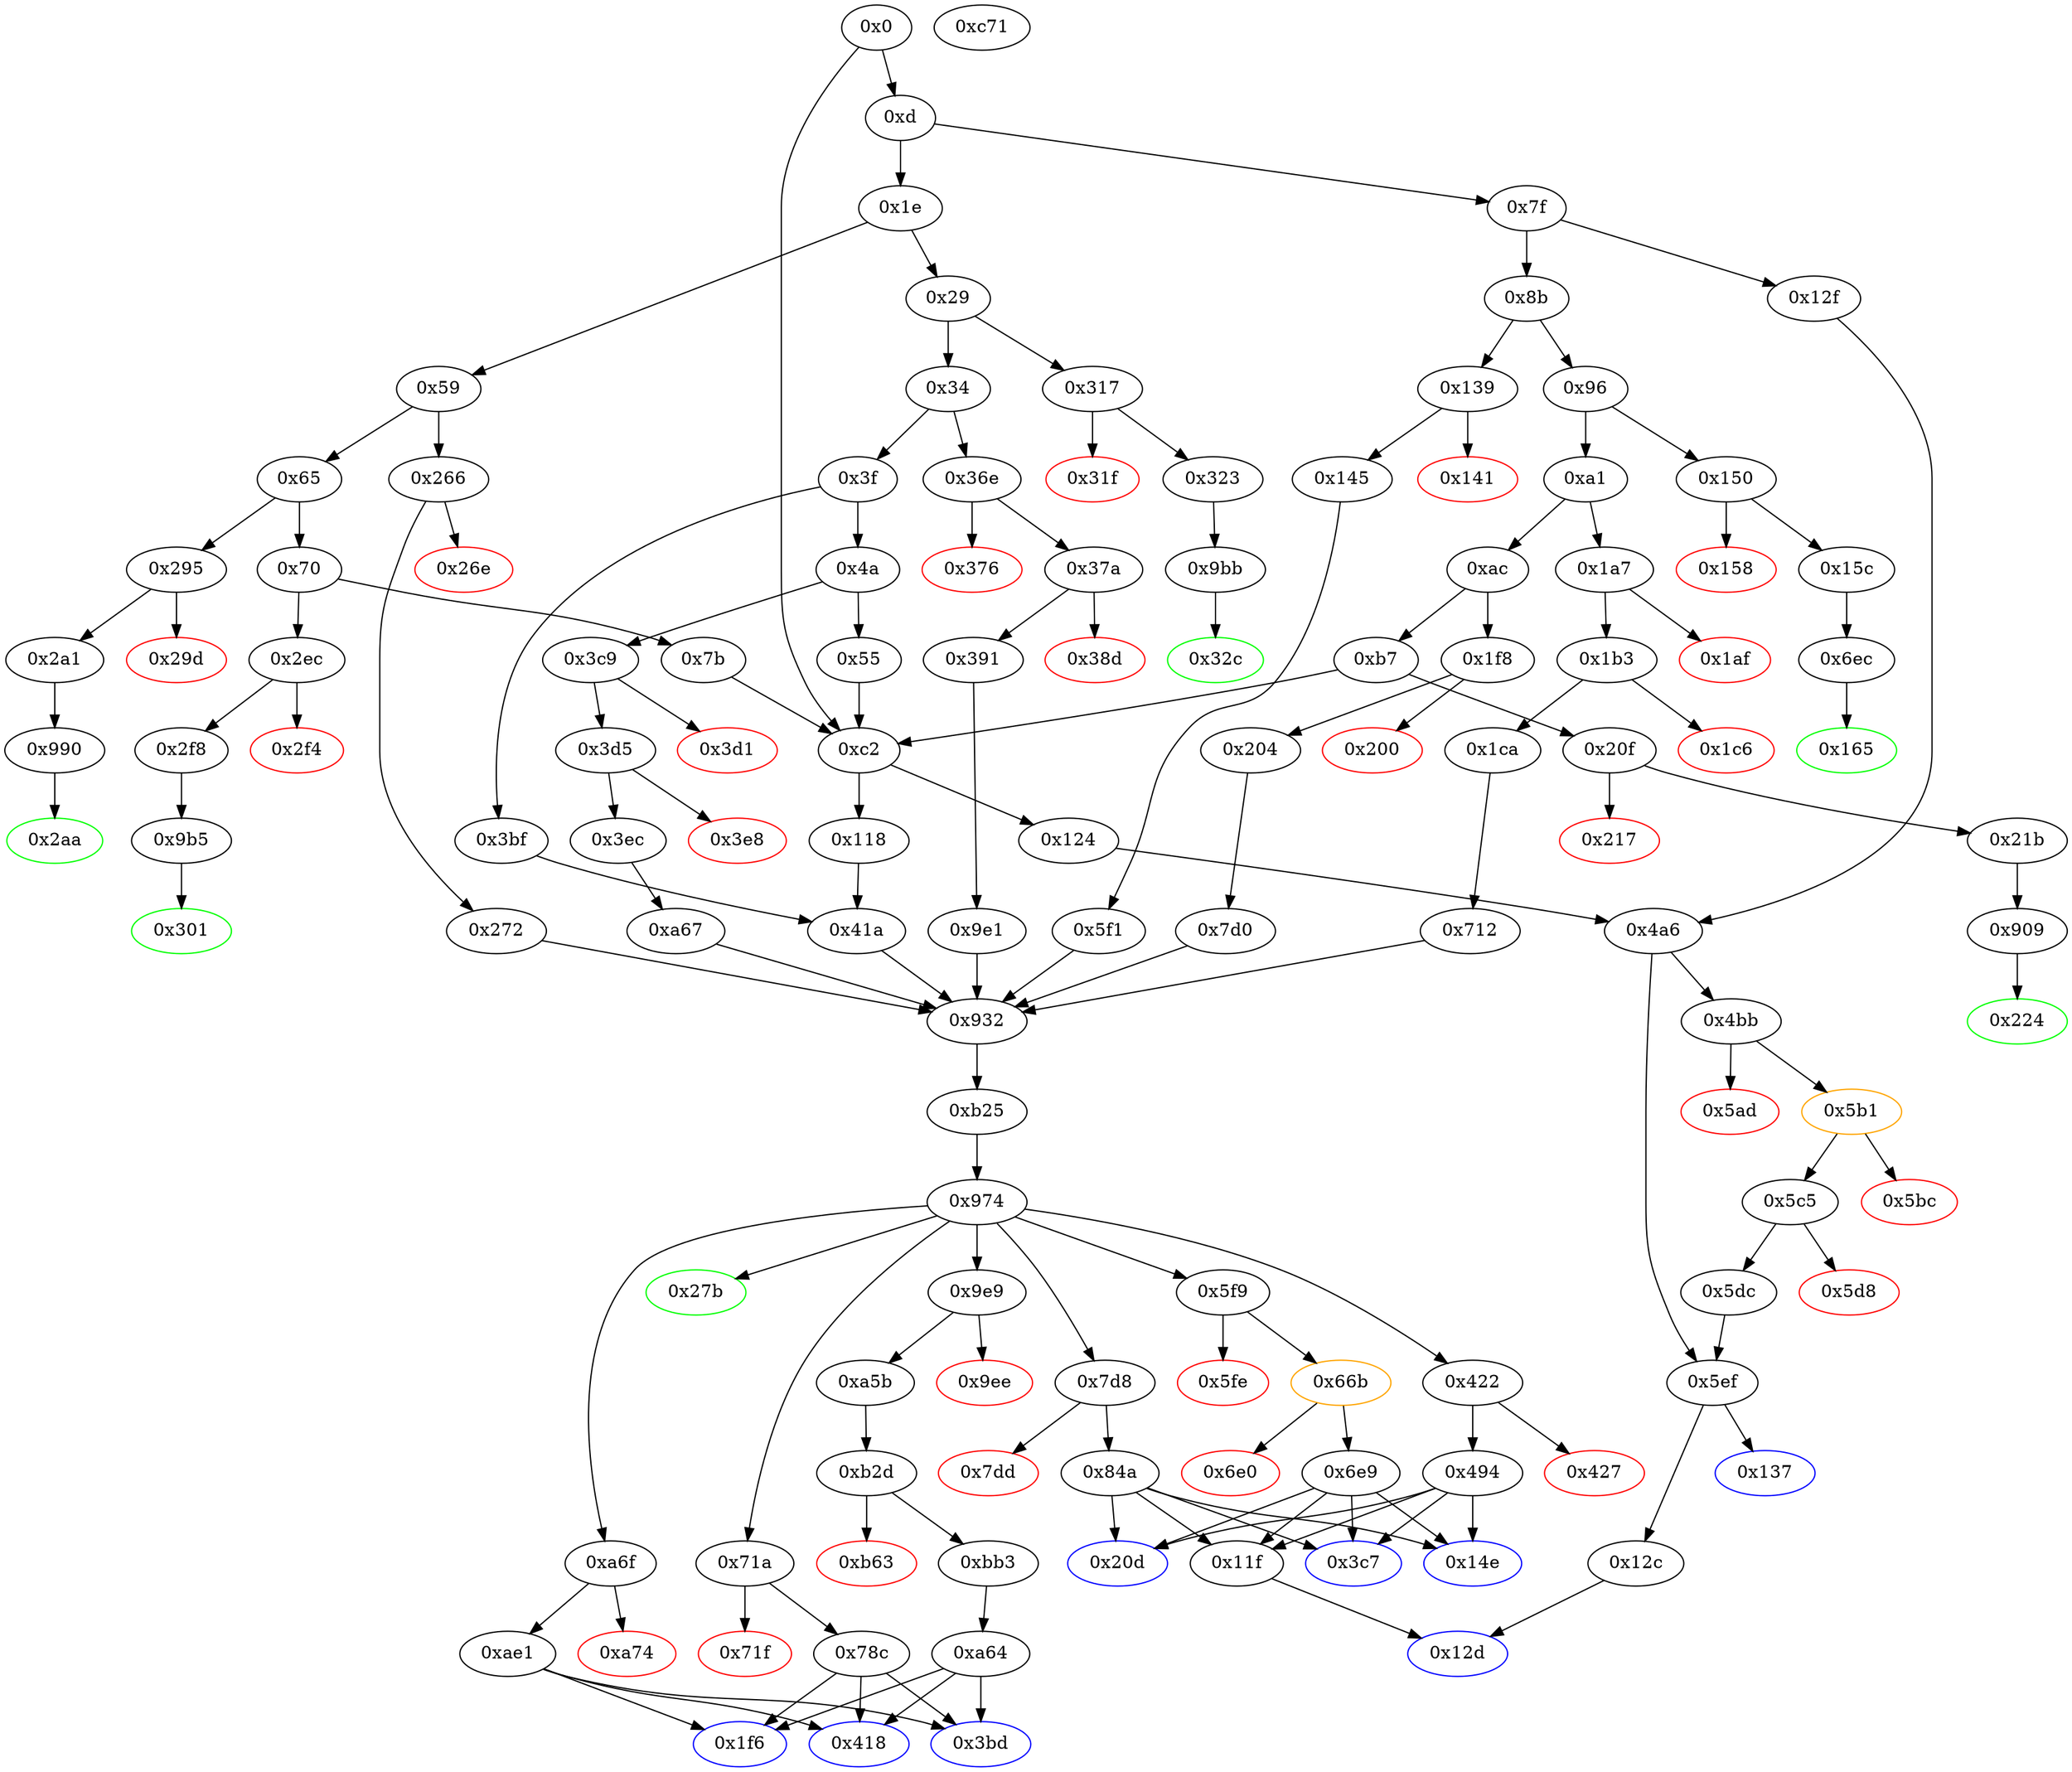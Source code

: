 strict digraph "" {
"0x118" [fillcolor=white, id="0x118", style=filled, tooltip="Block 0x118\n[0x118:0x11e]\n---\nPredecessors: [0xc2]\nSuccessors: [0x41a]\n---\n0x118 PUSH2 0x11f\n0x11b PUSH2 0x41a\n0x11e JUMP\n---\n0x118: V72 = 0x11f\n0x11b: V73 = 0x41a\n0x11e: JUMP 0x41a\n---\nEntry stack: [V9]\nStack pops: 0\nStack additions: [0x11f]\nExit stack: [V9, 0x11f]\n\nDef sites:\nV9: {0xd.0x12}\n"];
"0xae1" [fillcolor=white, id="0xae1", style=filled, tooltip="Block 0xae1\n[0xae1:0xb24]\n---\nPredecessors: [0xa6f]\nSuccessors: [0x1f6, 0x3bd, 0x418]\n---\n0xae1 JUMPDEST\n0xae2 DUP1\n0xae3 PUSH1 0x3\n0xae5 PUSH1 0x0\n0xae7 PUSH2 0x100\n0xaea EXP\n0xaeb DUP2\n0xaec SLOAD\n0xaed DUP2\n0xaee PUSH20 0xffffffffffffffffffffffffffffffffffffffff\n0xb03 MUL\n0xb04 NOT\n0xb05 AND\n0xb06 SWAP1\n0xb07 DUP4\n0xb08 PUSH20 0xffffffffffffffffffffffffffffffffffffffff\n0xb1d AND\n0xb1e MUL\n0xb1f OR\n0xb20 SWAP1\n0xb21 SSTORE\n0xb22 POP\n0xb23 POP\n0xb24 JUMP\n---\n0xae1: JUMPDEST \n0xae3: V580 = 0x3\n0xae5: V581 = 0x0\n0xae7: V582 = 0x100\n0xaea: V583 = EXP 0x100 0x0\n0xaec: V584 = S[0x3]\n0xaee: V585 = 0xffffffffffffffffffffffffffffffffffffffff\n0xb03: V586 = MUL 0xffffffffffffffffffffffffffffffffffffffff 0x1\n0xb04: V587 = NOT 0xffffffffffffffffffffffffffffffffffffffff\n0xb05: V588 = AND 0xffffffffffffffffffffffff0000000000000000000000000000000000000000 V584\n0xb08: V589 = 0xffffffffffffffffffffffffffffffffffffffff\n0xb1d: V590 = AND 0xffffffffffffffffffffffffffffffffffffffff S0\n0xb1e: V591 = MUL V590 0x1\n0xb1f: V592 = OR V591 V588\n0xb21: S[0x3] = V592\n0xb24: JUMP S1\n---\nEntry stack: [V9, S1, S0]\nStack pops: 2\nStack additions: []\nExit stack: [V9]\n\nDef sites:\nV9: {0xd.0x12}\nS1: {0x1b3.0x1b5, 0x37a.0x37c, 0xd.0x12, 0x3d5.0x3d7}\nS0: {0x118.0x118, 0x3bf.0x3c0, 0x391.0x3ad, 0x1ca.0x1e6, 0xd.0x12, 0x3ec.0x408, 0x145.0x147, 0x204.0x206}\n"];
"0x71f" [color=red, fillcolor=white, id="0x71f", style=filled, tooltip="Block 0x71f\n[0x71f:0x78b]\n---\nPredecessors: [0x71a]\nSuccessors: []\n---\n0x71f PUSH1 0x40\n0x721 MLOAD\n0x722 PUSH32 0x8c379a000000000000000000000000000000000000000000000000000000000\n0x743 DUP2\n0x744 MSTORE\n0x745 PUSH1 0x4\n0x747 ADD\n0x748 DUP1\n0x749 DUP1\n0x74a PUSH1 0x20\n0x74c ADD\n0x74d DUP3\n0x74e DUP2\n0x74f SUB\n0x750 DUP3\n0x751 MSTORE\n0x752 PUSH1 0x20\n0x754 DUP2\n0x755 MSTORE\n0x756 PUSH1 0x20\n0x758 ADD\n0x759 DUP1\n0x75a PUSH32 0x4f776e61626c653a2063616c6c6572206973206e6f7420746865206f776e6572\n0x77b DUP2\n0x77c MSTORE\n0x77d POP\n0x77e PUSH1 0x20\n0x780 ADD\n0x781 SWAP2\n0x782 POP\n0x783 POP\n0x784 PUSH1 0x40\n0x786 MLOAD\n0x787 DUP1\n0x788 SWAP2\n0x789 SUB\n0x78a SWAP1\n0x78b REVERT\n---\n0x71f: V417 = 0x40\n0x721: V418 = M[0x40]\n0x722: V419 = 0x8c379a000000000000000000000000000000000000000000000000000000000\n0x744: M[V418] = 0x8c379a000000000000000000000000000000000000000000000000000000000\n0x745: V420 = 0x4\n0x747: V421 = ADD 0x4 V418\n0x74a: V422 = 0x20\n0x74c: V423 = ADD 0x20 V421\n0x74f: V424 = SUB V423 V421\n0x751: M[V421] = V424\n0x752: V425 = 0x20\n0x755: M[V423] = 0x20\n0x756: V426 = 0x20\n0x758: V427 = ADD 0x20 V423\n0x75a: V428 = 0x4f776e61626c653a2063616c6c6572206973206e6f7420746865206f776e6572\n0x77c: M[V427] = 0x4f776e61626c653a2063616c6c6572206973206e6f7420746865206f776e6572\n0x77e: V429 = 0x20\n0x780: V430 = ADD 0x20 V427\n0x784: V431 = 0x40\n0x786: V432 = M[0x40]\n0x789: V433 = SUB V430 V432\n0x78b: REVERT V432 V433\n---\nEntry stack: [V9, S1, S0]\nStack pops: 0\nStack additions: []\nExit stack: [V9, S1, S0]\n\nDef sites:\nV9: {0xd.0x12}\nS1: {0x1b3.0x1b5, 0x37a.0x37c, 0xd.0x12, 0x3d5.0x3d7}\nS0: {0x118.0x118, 0x3bf.0x3c0, 0x391.0x3ad, 0x1ca.0x1e6, 0xd.0x12, 0x3ec.0x408, 0x145.0x147, 0x204.0x206}\n"];
"0x418" [color=blue, fillcolor=white, id="0x418", style=filled, tooltip="Block 0x418\n[0x418:0x419]\n---\nPredecessors: [0x78c, 0xa64, 0xae1]\nSuccessors: []\n---\n0x418 JUMPDEST\n0x419 STOP\n---\n0x418: JUMPDEST \n0x419: STOP \n---\nEntry stack: [V9]\nStack pops: 0\nStack additions: []\nExit stack: [V9]\n\nDef sites:\nV9: {0xd.0x12}\n"];
"0x11f" [fillcolor=white, id="0x11f", style=filled, tooltip="Block 0x11f\n[0x11f:0x123]\n---\nPredecessors: [0x494, 0x6e9, 0x84a]\nSuccessors: [0x12d]\n---\n0x11f JUMPDEST\n0x120 PUSH2 0x12d\n0x123 JUMP\n---\n0x11f: JUMPDEST \n0x120: V74 = 0x12d\n0x123: JUMP 0x12d\n---\nEntry stack: [V9, S0]\nStack pops: 0\nStack additions: []\nExit stack: [V9, S0]\n\nDef sites:\nV9: {0xd.0x12}\nS0: {0x1b3.0x1b5, 0x37a.0x37c, 0xd.0x12, 0x3d5.0x3d7}\n"];
"0x27b" [color=green, fillcolor=white, id="0x27b", style=filled, tooltip="Block 0x27b\n[0x27b:0x294]\n---\nPredecessors: [0x974]\nSuccessors: []\n---\n0x27b JUMPDEST\n0x27c PUSH1 0x40\n0x27e MLOAD\n0x27f DUP1\n0x280 DUP3\n0x281 ISZERO\n0x282 ISZERO\n0x283 ISZERO\n0x284 ISZERO\n0x285 DUP2\n0x286 MSTORE\n0x287 PUSH1 0x20\n0x289 ADD\n0x28a SWAP2\n0x28b POP\n0x28c POP\n0x28d PUSH1 0x40\n0x28f MLOAD\n0x290 DUP1\n0x291 SWAP2\n0x292 SUB\n0x293 SWAP1\n0x294 RETURN\n---\n0x27b: JUMPDEST \n0x27c: V151 = 0x40\n0x27e: V152 = M[0x40]\n0x281: V153 = ISZERO V520\n0x282: V154 = ISZERO V153\n0x283: V155 = ISZERO V154\n0x284: V156 = ISZERO V155\n0x286: M[V152] = V156\n0x287: V157 = 0x20\n0x289: V158 = ADD 0x20 V152\n0x28d: V159 = 0x40\n0x28f: V160 = M[0x40]\n0x292: V161 = SUB V158 V160\n0x294: RETURN V160 V161\n---\nEntry stack: [V9, S2, S1, V520]\nStack pops: 1\nStack additions: []\nExit stack: [V9, S2, S1]\n\nDef sites:\nV9: {0xd.0x12}\nS2: {0x1b3.0x1b5, 0x37a.0x37c, 0xd.0x12, 0x3d5.0x3d7}\nS1: {0x118.0x118, 0x3bf.0x3c0, 0x391.0x3ad, 0x1ca.0x1e6, 0xd.0x12, 0x3ec.0x408, 0x145.0x147, 0x204.0x206}\nV520: {0x974.0x98b}\n"];
"0x29d" [color=red, fillcolor=white, id="0x29d", style=filled, tooltip="Block 0x29d\n[0x29d:0x2a0]\n---\nPredecessors: [0x295]\nSuccessors: []\n---\n0x29d PUSH1 0x0\n0x29f DUP1\n0x2a0 REVERT\n---\n0x29d: V165 = 0x0\n0x2a0: REVERT 0x0 0x0\n---\nEntry stack: [V9, V162]\nStack pops: 0\nStack additions: []\nExit stack: [V9, V162]\n\nDef sites:\nV9: {0xd.0x12}\nV162: {0x295.0x296}\n"];
"0x150" [fillcolor=white, id="0x150", style=filled, tooltip="Block 0x150\n[0x150:0x157]\n---\nPredecessors: [0x96]\nSuccessors: [0x158, 0x15c]\n---\n0x150 JUMPDEST\n0x151 CALLVALUE\n0x152 DUP1\n0x153 ISZERO\n0x154 PUSH2 0x15c\n0x157 JUMPI\n---\n0x150: JUMPDEST \n0x151: V85 = CALLVALUE\n0x153: V86 = ISZERO V85\n0x154: V87 = 0x15c\n0x157: JUMPI 0x15c V86\n---\nEntry stack: [V9]\nStack pops: 0\nStack additions: [V85]\nExit stack: [V9, V85]\n\nDef sites:\nV9: {0xd.0x12}\n"];
"0x3c7" [color=blue, fillcolor=white, id="0x3c7", style=filled, tooltip="Block 0x3c7\n[0x3c7:0x3c8]\n---\nPredecessors: [0x494, 0x6e9, 0x84a]\nSuccessors: []\n---\n0x3c7 JUMPDEST\n0x3c8 STOP\n---\n0x3c7: JUMPDEST \n0x3c8: STOP \n---\nEntry stack: [V9, S0]\nStack pops: 0\nStack additions: []\nExit stack: [V9, S0]\n\nDef sites:\nV9: {0xd.0x12}\nS0: {0x1b3.0x1b5, 0x37a.0x37c, 0xd.0x12, 0x3d5.0x3d7}\n"];
"0x3bd" [color=blue, fillcolor=white, id="0x3bd", style=filled, tooltip="Block 0x3bd\n[0x3bd:0x3be]\n---\nPredecessors: [0x78c, 0xa64, 0xae1]\nSuccessors: []\n---\n0x3bd JUMPDEST\n0x3be STOP\n---\n0x3bd: JUMPDEST \n0x3be: STOP \n---\nEntry stack: [V9]\nStack pops: 0\nStack additions: []\nExit stack: [V9]\n\nDef sites:\nV9: {0xd.0x12}\n"];
"0x96" [fillcolor=white, id="0x96", style=filled, tooltip="Block 0x96\n[0x96:0xa0]\n---\nPredecessors: [0x8b]\nSuccessors: [0xa1, 0x150]\n---\n0x96 DUP1\n0x97 PUSH4 0x41a0622c\n0x9c EQ\n0x9d PUSH2 0x150\n0xa0 JUMPI\n---\n0x97: V45 = 0x41a0622c\n0x9c: V46 = EQ 0x41a0622c V9\n0x9d: V47 = 0x150\n0xa0: JUMPI 0x150 V46\n---\nEntry stack: [V9]\nStack pops: 1\nStack additions: [S0]\nExit stack: [V9]\n\nDef sites:\nV9: {0xd.0x12}\n"];
"0xd" [fillcolor=white, id="0xd", style=filled, tooltip="Block 0xd\n[0xd:0x1d]\n---\nPredecessors: [0x0]\nSuccessors: [0x1e, 0x7f]\n---\n0xd PUSH1 0x0\n0xf CALLDATALOAD\n0x10 PUSH1 0xe0\n0x12 SHR\n0x13 DUP1\n0x14 PUSH4 0x8f32d59b\n0x19 GT\n0x1a PUSH2 0x7f\n0x1d JUMPI\n---\n0xd: V6 = 0x0\n0xf: V7 = CALLDATALOAD 0x0\n0x10: V8 = 0xe0\n0x12: V9 = SHR 0xe0 V7\n0x14: V10 = 0x8f32d59b\n0x19: V11 = GT 0x8f32d59b V9\n0x1a: V12 = 0x7f\n0x1d: JUMPI 0x7f V11\n---\nEntry stack: []\nStack pops: 0\nStack additions: [V9]\nExit stack: [V9]\n\nDef sites:\n"];
"0x3d1" [color=red, fillcolor=white, id="0x3d1", style=filled, tooltip="Block 0x3d1\n[0x3d1:0x3d4]\n---\nPredecessors: [0x3c9]\nSuccessors: []\n---\n0x3d1 PUSH1 0x0\n0x3d3 DUP1\n0x3d4 REVERT\n---\n0x3d1: V234 = 0x0\n0x3d4: REVERT 0x0 0x0\n---\nEntry stack: [V9, V231]\nStack pops: 0\nStack additions: []\nExit stack: [V9, V231]\n\nDef sites:\nV9: {0xd.0x12}\nV231: {0x3c9.0x3ca}\n"];
"0x84a" [fillcolor=white, id="0x84a", style=filled, tooltip="Block 0x84a\n[0x84a:0x908]\n---\nPredecessors: [0x7d8]\nSuccessors: [0x11f, 0x14e, 0x20d, 0x3c7]\n---\n0x84a JUMPDEST\n0x84b PUSH1 0x0\n0x84d PUSH20 0xffffffffffffffffffffffffffffffffffffffff\n0x862 AND\n0x863 PUSH1 0x0\n0x865 DUP1\n0x866 SWAP1\n0x867 SLOAD\n0x868 SWAP1\n0x869 PUSH2 0x100\n0x86c EXP\n0x86d SWAP1\n0x86e DIV\n0x86f PUSH20 0xffffffffffffffffffffffffffffffffffffffff\n0x884 AND\n0x885 PUSH20 0xffffffffffffffffffffffffffffffffffffffff\n0x89a AND\n0x89b PUSH32 0x8be0079c531659141344cd1fd0a4f28419497f9722a3daafe3b4186f6b6457e0\n0x8bc PUSH1 0x40\n0x8be MLOAD\n0x8bf PUSH1 0x40\n0x8c1 MLOAD\n0x8c2 DUP1\n0x8c3 SWAP2\n0x8c4 SUB\n0x8c5 SWAP1\n0x8c6 LOG3\n0x8c7 PUSH1 0x0\n0x8c9 DUP1\n0x8ca PUSH1 0x0\n0x8cc PUSH2 0x100\n0x8cf EXP\n0x8d0 DUP2\n0x8d1 SLOAD\n0x8d2 DUP2\n0x8d3 PUSH20 0xffffffffffffffffffffffffffffffffffffffff\n0x8e8 MUL\n0x8e9 NOT\n0x8ea AND\n0x8eb SWAP1\n0x8ec DUP4\n0x8ed PUSH20 0xffffffffffffffffffffffffffffffffffffffff\n0x902 AND\n0x903 MUL\n0x904 OR\n0x905 SWAP1\n0x906 SSTORE\n0x907 POP\n0x908 JUMP\n---\n0x84a: JUMPDEST \n0x84b: V467 = 0x0\n0x84d: V468 = 0xffffffffffffffffffffffffffffffffffffffff\n0x862: V469 = AND 0xffffffffffffffffffffffffffffffffffffffff 0x0\n0x863: V470 = 0x0\n0x867: V471 = S[0x0]\n0x869: V472 = 0x100\n0x86c: V473 = EXP 0x100 0x0\n0x86e: V474 = DIV V471 0x1\n0x86f: V475 = 0xffffffffffffffffffffffffffffffffffffffff\n0x884: V476 = AND 0xffffffffffffffffffffffffffffffffffffffff V474\n0x885: V477 = 0xffffffffffffffffffffffffffffffffffffffff\n0x89a: V478 = AND 0xffffffffffffffffffffffffffffffffffffffff V476\n0x89b: V479 = 0x8be0079c531659141344cd1fd0a4f28419497f9722a3daafe3b4186f6b6457e0\n0x8bc: V480 = 0x40\n0x8be: V481 = M[0x40]\n0x8bf: V482 = 0x40\n0x8c1: V483 = M[0x40]\n0x8c4: V484 = SUB V481 V483\n0x8c6: LOG V483 V484 0x8be0079c531659141344cd1fd0a4f28419497f9722a3daafe3b4186f6b6457e0 V478 0x0\n0x8c7: V485 = 0x0\n0x8ca: V486 = 0x0\n0x8cc: V487 = 0x100\n0x8cf: V488 = EXP 0x100 0x0\n0x8d1: V489 = S[0x0]\n0x8d3: V490 = 0xffffffffffffffffffffffffffffffffffffffff\n0x8e8: V491 = MUL 0xffffffffffffffffffffffffffffffffffffffff 0x1\n0x8e9: V492 = NOT 0xffffffffffffffffffffffffffffffffffffffff\n0x8ea: V493 = AND 0xffffffffffffffffffffffff0000000000000000000000000000000000000000 V489\n0x8ed: V494 = 0xffffffffffffffffffffffffffffffffffffffff\n0x902: V495 = AND 0xffffffffffffffffffffffffffffffffffffffff 0x0\n0x903: V496 = MUL 0x0 0x1\n0x904: V497 = OR 0x0 V493\n0x906: S[0x0] = V497\n0x908: JUMP S0\n---\nEntry stack: [V9, S1, S0]\nStack pops: 1\nStack additions: []\nExit stack: [V9, S1]\n\nDef sites:\nV9: {0xd.0x12}\nS1: {0x1b3.0x1b5, 0x37a.0x37c, 0xd.0x12, 0x3d5.0x3d7}\nS0: {0x118.0x118, 0x3bf.0x3c0, 0x391.0x3ad, 0x1ca.0x1e6, 0xd.0x12, 0x3ec.0x408, 0x145.0x147, 0x204.0x206}\n"];
"0x6ec" [fillcolor=white, id="0x6ec", style=filled, tooltip="Block 0x6ec\n[0x6ec:0x711]\n---\nPredecessors: [0x15c]\nSuccessors: [0x165]\n---\n0x6ec JUMPDEST\n0x6ed PUSH1 0x3\n0x6ef PUSH1 0x0\n0x6f1 SWAP1\n0x6f2 SLOAD\n0x6f3 SWAP1\n0x6f4 PUSH2 0x100\n0x6f7 EXP\n0x6f8 SWAP1\n0x6f9 DIV\n0x6fa PUSH20 0xffffffffffffffffffffffffffffffffffffffff\n0x70f AND\n0x710 DUP2\n0x711 JUMP\n---\n0x6ec: JUMPDEST \n0x6ed: V406 = 0x3\n0x6ef: V407 = 0x0\n0x6f2: V408 = S[0x3]\n0x6f4: V409 = 0x100\n0x6f7: V410 = EXP 0x100 0x0\n0x6f9: V411 = DIV V408 0x1\n0x6fa: V412 = 0xffffffffffffffffffffffffffffffffffffffff\n0x70f: V413 = AND 0xffffffffffffffffffffffffffffffffffffffff V411\n0x711: JUMP 0x165\n---\nEntry stack: [V9, 0x165]\nStack pops: 1\nStack additions: [S0, V413]\nExit stack: [V9, 0x165, V413]\n\nDef sites:\nV9: {0xd.0x12}\n0x165: {0x15c.0x15e}\n"];
"0x224" [color=green, fillcolor=white, id="0x224", style=filled, tooltip="Block 0x224\n[0x224:0x265]\n---\nPredecessors: [0x909]\nSuccessors: []\n---\n0x224 JUMPDEST\n0x225 PUSH1 0x40\n0x227 MLOAD\n0x228 DUP1\n0x229 DUP3\n0x22a PUSH20 0xffffffffffffffffffffffffffffffffffffffff\n0x23f AND\n0x240 PUSH20 0xffffffffffffffffffffffffffffffffffffffff\n0x255 AND\n0x256 DUP2\n0x257 MSTORE\n0x258 PUSH1 0x20\n0x25a ADD\n0x25b SWAP2\n0x25c POP\n0x25d POP\n0x25e PUSH1 0x40\n0x260 MLOAD\n0x261 DUP1\n0x262 SWAP2\n0x263 SUB\n0x264 SWAP1\n0x265 RETURN\n---\n0x224: JUMPDEST \n0x225: V134 = 0x40\n0x227: V135 = M[0x40]\n0x22a: V136 = 0xffffffffffffffffffffffffffffffffffffffff\n0x23f: V137 = AND 0xffffffffffffffffffffffffffffffffffffffff V505\n0x240: V138 = 0xffffffffffffffffffffffffffffffffffffffff\n0x255: V139 = AND 0xffffffffffffffffffffffffffffffffffffffff V137\n0x257: M[V135] = V139\n0x258: V140 = 0x20\n0x25a: V141 = ADD 0x20 V135\n0x25e: V142 = 0x40\n0x260: V143 = M[0x40]\n0x263: V144 = SUB V141 V143\n0x265: RETURN V143 V144\n---\nEntry stack: [V9, V505]\nStack pops: 1\nStack additions: []\nExit stack: [V9]\n\nDef sites:\nV9: {0xd.0x12}\nV505: {0x909.0x92d}\n"];
"0x909" [fillcolor=white, id="0x909", style=filled, tooltip="Block 0x909\n[0x909:0x931]\n---\nPredecessors: [0x21b]\nSuccessors: [0x224]\n---\n0x909 JUMPDEST\n0x90a PUSH1 0x0\n0x90c DUP1\n0x90d PUSH1 0x0\n0x90f SWAP1\n0x910 SLOAD\n0x911 SWAP1\n0x912 PUSH2 0x100\n0x915 EXP\n0x916 SWAP1\n0x917 DIV\n0x918 PUSH20 0xffffffffffffffffffffffffffffffffffffffff\n0x92d AND\n0x92e SWAP1\n0x92f POP\n0x930 SWAP1\n0x931 JUMP\n---\n0x909: JUMPDEST \n0x90a: V498 = 0x0\n0x90d: V499 = 0x0\n0x910: V500 = S[0x0]\n0x912: V501 = 0x100\n0x915: V502 = EXP 0x100 0x0\n0x917: V503 = DIV V500 0x1\n0x918: V504 = 0xffffffffffffffffffffffffffffffffffffffff\n0x92d: V505 = AND 0xffffffffffffffffffffffffffffffffffffffff V503\n0x931: JUMP 0x224\n---\nEntry stack: [V9, 0x224]\nStack pops: 1\nStack additions: [V505]\nExit stack: [V9, V505]\n\nDef sites:\nV9: {0xd.0x12}\n0x224: {0x21b.0x21d}\n"];
"0x266" [fillcolor=white, id="0x266", style=filled, tooltip="Block 0x266\n[0x266:0x26d]\n---\nPredecessors: [0x59]\nSuccessors: [0x26e, 0x272]\n---\n0x266 JUMPDEST\n0x267 CALLVALUE\n0x268 DUP1\n0x269 ISZERO\n0x26a PUSH2 0x272\n0x26d JUMPI\n---\n0x266: JUMPDEST \n0x267: V145 = CALLVALUE\n0x269: V146 = ISZERO V145\n0x26a: V147 = 0x272\n0x26d: JUMPI 0x272 V146\n---\nEntry stack: [V9]\nStack pops: 0\nStack additions: [V145]\nExit stack: [V9, V145]\n\nDef sites:\nV9: {0xd.0x12}\n"];
"0x7b" [fillcolor=white, id="0x7b", style=filled, tooltip="Block 0x7b\n[0x7b:0x7e]\n---\nPredecessors: [0x70]\nSuccessors: [0xc2]\n---\n0x7b PUSH2 0xc2\n0x7e JUMP\n---\n0x7b: V38 = 0xc2\n0x7e: JUMP 0xc2\n---\nEntry stack: [V9]\nStack pops: 0\nStack additions: []\nExit stack: [V9]\n\nDef sites:\nV9: {0xd.0x12}\n"];
"0x14e" [color=blue, fillcolor=white, id="0x14e", style=filled, tooltip="Block 0x14e\n[0x14e:0x14f]\n---\nPredecessors: [0x494, 0x6e9, 0x84a]\nSuccessors: []\n---\n0x14e JUMPDEST\n0x14f STOP\n---\n0x14e: JUMPDEST \n0x14f: STOP \n---\nEntry stack: [V9, S0]\nStack pops: 0\nStack additions: []\nExit stack: [V9, S0]\n\nDef sites:\nV9: {0xd.0x12}\nS0: {0x1b3.0x1b5, 0x37a.0x37c, 0x3d5.0x3d7, 0xd.0x12}\n"];
"0x7dd" [color=red, fillcolor=white, id="0x7dd", style=filled, tooltip="Block 0x7dd\n[0x7dd:0x849]\n---\nPredecessors: [0x7d8]\nSuccessors: []\n---\n0x7dd PUSH1 0x40\n0x7df MLOAD\n0x7e0 PUSH32 0x8c379a000000000000000000000000000000000000000000000000000000000\n0x801 DUP2\n0x802 MSTORE\n0x803 PUSH1 0x4\n0x805 ADD\n0x806 DUP1\n0x807 DUP1\n0x808 PUSH1 0x20\n0x80a ADD\n0x80b DUP3\n0x80c DUP2\n0x80d SUB\n0x80e DUP3\n0x80f MSTORE\n0x810 PUSH1 0x20\n0x812 DUP2\n0x813 MSTORE\n0x814 PUSH1 0x20\n0x816 ADD\n0x817 DUP1\n0x818 PUSH32 0x4f776e61626c653a2063616c6c6572206973206e6f7420746865206f776e6572\n0x839 DUP2\n0x83a MSTORE\n0x83b POP\n0x83c PUSH1 0x20\n0x83e ADD\n0x83f SWAP2\n0x840 POP\n0x841 POP\n0x842 PUSH1 0x40\n0x844 MLOAD\n0x845 DUP1\n0x846 SWAP2\n0x847 SUB\n0x848 SWAP1\n0x849 REVERT\n---\n0x7dd: V450 = 0x40\n0x7df: V451 = M[0x40]\n0x7e0: V452 = 0x8c379a000000000000000000000000000000000000000000000000000000000\n0x802: M[V451] = 0x8c379a000000000000000000000000000000000000000000000000000000000\n0x803: V453 = 0x4\n0x805: V454 = ADD 0x4 V451\n0x808: V455 = 0x20\n0x80a: V456 = ADD 0x20 V454\n0x80d: V457 = SUB V456 V454\n0x80f: M[V454] = V457\n0x810: V458 = 0x20\n0x813: M[V456] = 0x20\n0x814: V459 = 0x20\n0x816: V460 = ADD 0x20 V456\n0x818: V461 = 0x4f776e61626c653a2063616c6c6572206973206e6f7420746865206f776e6572\n0x83a: M[V460] = 0x4f776e61626c653a2063616c6c6572206973206e6f7420746865206f776e6572\n0x83c: V462 = 0x20\n0x83e: V463 = ADD 0x20 V460\n0x842: V464 = 0x40\n0x844: V465 = M[0x40]\n0x847: V466 = SUB V463 V465\n0x849: REVERT V465 V466\n---\nEntry stack: [V9, S1, S0]\nStack pops: 0\nStack additions: []\nExit stack: [V9, S1, S0]\n\nDef sites:\nV9: {0xd.0x12}\nS1: {0x1b3.0x1b5, 0x37a.0x37c, 0xd.0x12, 0x3d5.0x3d7}\nS0: {0x118.0x118, 0x3bf.0x3c0, 0x391.0x3ad, 0x1ca.0x1e6, 0xd.0x12, 0x3ec.0x408, 0x145.0x147, 0x204.0x206}\n"];
"0xa1" [fillcolor=white, id="0xa1", style=filled, tooltip="Block 0xa1\n[0xa1:0xab]\n---\nPredecessors: [0x96]\nSuccessors: [0xac, 0x1a7]\n---\n0xa1 DUP1\n0xa2 PUSH4 0x5dd2458e\n0xa7 EQ\n0xa8 PUSH2 0x1a7\n0xab JUMPI\n---\n0xa2: V48 = 0x5dd2458e\n0xa7: V49 = EQ 0x5dd2458e V9\n0xa8: V50 = 0x1a7\n0xab: JUMPI 0x1a7 V49\n---\nEntry stack: [V9]\nStack pops: 1\nStack additions: [S0]\nExit stack: [V9]\n\nDef sites:\nV9: {0xd.0x12}\n"];
"0x12c" [fillcolor=white, id="0x12c", style=filled, tooltip="Block 0x12c\n[0x12c:0x12c]\n---\nPredecessors: [0x5ef]\nSuccessors: [0x12d]\n---\n0x12c JUMPDEST\n---\n0x12c: JUMPDEST \n---\nEntry stack: [V9]\nStack pops: 0\nStack additions: []\nExit stack: [V9]\n\nDef sites:\nV9: {0xd.0x12}\n"];
"0x427" [color=red, fillcolor=white, id="0x427", style=filled, tooltip="Block 0x427\n[0x427:0x493]\n---\nPredecessors: [0x422]\nSuccessors: []\n---\n0x427 PUSH1 0x40\n0x429 MLOAD\n0x42a PUSH32 0x8c379a000000000000000000000000000000000000000000000000000000000\n0x44b DUP2\n0x44c MSTORE\n0x44d PUSH1 0x4\n0x44f ADD\n0x450 DUP1\n0x451 DUP1\n0x452 PUSH1 0x20\n0x454 ADD\n0x455 DUP3\n0x456 DUP2\n0x457 SUB\n0x458 DUP3\n0x459 MSTORE\n0x45a PUSH1 0x20\n0x45c DUP2\n0x45d MSTORE\n0x45e PUSH1 0x20\n0x460 ADD\n0x461 DUP1\n0x462 PUSH32 0x4f776e61626c653a2063616c6c6572206973206e6f7420746865206f776e6572\n0x483 DUP2\n0x484 MSTORE\n0x485 POP\n0x486 PUSH1 0x20\n0x488 ADD\n0x489 SWAP2\n0x48a POP\n0x48b POP\n0x48c PUSH1 0x40\n0x48e MLOAD\n0x48f DUP1\n0x490 SWAP2\n0x491 SUB\n0x492 SWAP1\n0x493 REVERT\n---\n0x427: V254 = 0x40\n0x429: V255 = M[0x40]\n0x42a: V256 = 0x8c379a000000000000000000000000000000000000000000000000000000000\n0x44c: M[V255] = 0x8c379a000000000000000000000000000000000000000000000000000000000\n0x44d: V257 = 0x4\n0x44f: V258 = ADD 0x4 V255\n0x452: V259 = 0x20\n0x454: V260 = ADD 0x20 V258\n0x457: V261 = SUB V260 V258\n0x459: M[V258] = V261\n0x45a: V262 = 0x20\n0x45d: M[V260] = 0x20\n0x45e: V263 = 0x20\n0x460: V264 = ADD 0x20 V260\n0x462: V265 = 0x4f776e61626c653a2063616c6c6572206973206e6f7420746865206f776e6572\n0x484: M[V264] = 0x4f776e61626c653a2063616c6c6572206973206e6f7420746865206f776e6572\n0x486: V266 = 0x20\n0x488: V267 = ADD 0x20 V264\n0x48c: V268 = 0x40\n0x48e: V269 = M[0x40]\n0x491: V270 = SUB V267 V269\n0x493: REVERT V269 V270\n---\nEntry stack: [V9, S1, S0]\nStack pops: 0\nStack additions: []\nExit stack: [V9, S1, S0]\n\nDef sites:\nV9: {0xd.0x12}\nS1: {0x1b3.0x1b5, 0x37a.0x37c, 0xd.0x12, 0x3d5.0x3d7}\nS0: {0x118.0x118, 0x3bf.0x3c0, 0x391.0x3ad, 0x1ca.0x1e6, 0xd.0x12, 0x3ec.0x408, 0x145.0x147, 0x204.0x206}\n"];
"0x272" [fillcolor=white, id="0x272", style=filled, tooltip="Block 0x272\n[0x272:0x27a]\n---\nPredecessors: [0x266]\nSuccessors: [0x932]\n---\n0x272 JUMPDEST\n0x273 POP\n0x274 PUSH2 0x27b\n0x277 PUSH2 0x932\n0x27a JUMP\n---\n0x272: JUMPDEST \n0x274: V149 = 0x27b\n0x277: V150 = 0x932\n0x27a: JUMP 0x932\n---\nEntry stack: [V9, V145]\nStack pops: 1\nStack additions: [0x27b]\nExit stack: [V9, 0x27b]\n\nDef sites:\nV9: {0xd.0x12}\nV145: {0x266.0x267}\n"];
"0x494" [fillcolor=white, id="0x494", style=filled, tooltip="Block 0x494\n[0x494:0x4a5]\n---\nPredecessors: [0x422]\nSuccessors: [0x11f, 0x14e, 0x20d, 0x3c7]\n---\n0x494 JUMPDEST\n0x495 CALLVALUE\n0x496 PUSH1 0x1\n0x498 PUSH1 0x0\n0x49a DUP3\n0x49b DUP3\n0x49c SLOAD\n0x49d ADD\n0x49e SWAP3\n0x49f POP\n0x4a0 POP\n0x4a1 DUP2\n0x4a2 SWAP1\n0x4a3 SSTORE\n0x4a4 POP\n0x4a5 JUMP\n---\n0x494: JUMPDEST \n0x495: V271 = CALLVALUE\n0x496: V272 = 0x1\n0x498: V273 = 0x0\n0x49c: V274 = S[0x1]\n0x49d: V275 = ADD V274 V271\n0x4a3: S[0x1] = V275\n0x4a5: JUMP S0\n---\nEntry stack: [V9, S1, S0]\nStack pops: 1\nStack additions: []\nExit stack: [V9, S1]\n\nDef sites:\nV9: {0xd.0x12}\nS1: {0x1b3.0x1b5, 0x37a.0x37c, 0xd.0x12, 0x3d5.0x3d7}\nS0: {0x118.0x118, 0x3bf.0x3c0, 0x391.0x3ad, 0x1ca.0x1e6, 0xd.0x12, 0x3ec.0x408, 0x145.0x147, 0x204.0x206}\n"];
"0x31f" [color=red, fillcolor=white, id="0x31f", style=filled, tooltip="Block 0x31f\n[0x31f:0x322]\n---\nPredecessors: [0x317]\nSuccessors: []\n---\n0x31f PUSH1 0x0\n0x321 DUP1\n0x322 REVERT\n---\n0x31f: V195 = 0x0\n0x322: REVERT 0x0 0x0\n---\nEntry stack: [V9, V192]\nStack pops: 0\nStack additions: []\nExit stack: [V9, V192]\n\nDef sites:\nV9: {0xd.0x12}\nV192: {0x317.0x318}\n"];
"0x5dc" [fillcolor=white, id="0x5dc", style=filled, tooltip="Block 0x5dc\n[0x5dc:0x5ee]\n---\nPredecessors: [0x5c5]\nSuccessors: [0x5ef]\n---\n0x5dc JUMPDEST\n0x5dd DUP2\n0x5de ADD\n0x5df SWAP1\n0x5e0 DUP1\n0x5e1 DUP1\n0x5e2 MLOAD\n0x5e3 SWAP1\n0x5e4 PUSH1 0x20\n0x5e6 ADD\n0x5e7 SWAP1\n0x5e8 SWAP3\n0x5e9 SWAP2\n0x5ea SWAP1\n0x5eb POP\n0x5ec POP\n0x5ed POP\n0x5ee POP\n---\n0x5dc: JUMPDEST \n0x5de: V352 = ADD V345 V346\n0x5e2: V353 = M[V345]\n0x5e4: V354 = 0x20\n0x5e6: V355 = ADD 0x20 V345\n---\nEntry stack: [V9, {0x12c, 0x137}, V345, V346]\nStack pops: 2\nStack additions: []\nExit stack: [V9, {0x12c, 0x137}]\n\nDef sites:\nV9: {0xd.0x12}\n{0x12c, 0x137}: {0x124.0x125, 0x12f.0x130}\nV345: {0x5c5.0x5cd}\nV346: {0x5c5.0x5ce}\n"];
"0x2a1" [fillcolor=white, id="0x2a1", style=filled, tooltip="Block 0x2a1\n[0x2a1:0x2a9]\n---\nPredecessors: [0x295]\nSuccessors: [0x990]\n---\n0x2a1 JUMPDEST\n0x2a2 POP\n0x2a3 PUSH2 0x2aa\n0x2a6 PUSH2 0x990\n0x2a9 JUMP\n---\n0x2a1: JUMPDEST \n0x2a3: V166 = 0x2aa\n0x2a6: V167 = 0x990\n0x2a9: JUMP 0x990\n---\nEntry stack: [V9, V162]\nStack pops: 1\nStack additions: [0x2aa]\nExit stack: [V9, 0x2aa]\n\nDef sites:\nV9: {0xd.0x12}\nV162: {0x295.0x296}\n"];
"0x391" [fillcolor=white, id="0x391", style=filled, tooltip="Block 0x391\n[0x391:0x3bc]\n---\nPredecessors: [0x37a]\nSuccessors: [0x9e1]\n---\n0x391 JUMPDEST\n0x392 DUP2\n0x393 ADD\n0x394 SWAP1\n0x395 DUP1\n0x396 DUP1\n0x397 CALLDATALOAD\n0x398 PUSH20 0xffffffffffffffffffffffffffffffffffffffff\n0x3ad AND\n0x3ae SWAP1\n0x3af PUSH1 0x20\n0x3b1 ADD\n0x3b2 SWAP1\n0x3b3 SWAP3\n0x3b4 SWAP2\n0x3b5 SWAP1\n0x3b6 POP\n0x3b7 POP\n0x3b8 POP\n0x3b9 PUSH2 0x9e1\n0x3bc JUMP\n---\n0x391: JUMPDEST \n0x393: V222 = ADD 0x4 V216\n0x397: V223 = CALLDATALOAD 0x4\n0x398: V224 = 0xffffffffffffffffffffffffffffffffffffffff\n0x3ad: V225 = AND 0xffffffffffffffffffffffffffffffffffffffff V223\n0x3af: V226 = 0x20\n0x3b1: V227 = ADD 0x20 0x4\n0x3b9: V228 = 0x9e1\n0x3bc: JUMP 0x9e1\n---\nEntry stack: [V9, 0x3bd, 0x4, V216]\nStack pops: 2\nStack additions: [V225]\nExit stack: [V9, 0x3bd, V225]\n\nDef sites:\nV9: {0xd.0x12}\n0x3bd: {0x37a.0x37c}\n0x4: {0x37a.0x37f}\nV216: {0x37a.0x383}\n"];
"0x204" [fillcolor=white, id="0x204", style=filled, tooltip="Block 0x204\n[0x204:0x20c]\n---\nPredecessors: [0x1f8]\nSuccessors: [0x7d0]\n---\n0x204 JUMPDEST\n0x205 POP\n0x206 PUSH2 0x20d\n0x209 PUSH2 0x7d0\n0x20c JUMP\n---\n0x204: JUMPDEST \n0x206: V126 = 0x20d\n0x209: V127 = 0x7d0\n0x20c: JUMP 0x7d0\n---\nEntry stack: [V9, V122]\nStack pops: 1\nStack additions: [0x20d]\nExit stack: [V9, 0x20d]\n\nDef sites:\nV9: {0xd.0x12}\nV122: {0x1f8.0x1f9}\n"];
"0xa64" [fillcolor=white, id="0xa64", style=filled, tooltip="Block 0xa64\n[0xa64:0xa66]\n---\nPredecessors: [0xbb3]\nSuccessors: [0x1f6, 0x3bd, 0x418]\n---\n0xa64 JUMPDEST\n0xa65 POP\n0xa66 JUMP\n---\n0xa64: JUMPDEST \n0xa66: JUMP S1\n---\nEntry stack: [V9, S1, S0]\nStack pops: 2\nStack additions: []\nExit stack: [V9]\n\nDef sites:\nV9: {0xd.0x12}\nS1: {0x1b3.0x1b5, 0x37a.0x37c, 0xd.0x12, 0x3d5.0x3d7}\nS0: {0x118.0x118, 0x3bf.0x3c0, 0x391.0x3ad, 0x1ca.0x1e6, 0xd.0x12, 0x3ec.0x408, 0x145.0x147, 0x204.0x206}\n"];
"0x65" [fillcolor=white, id="0x65", style=filled, tooltip="Block 0x65\n[0x65:0x6f]\n---\nPredecessors: [0x59]\nSuccessors: [0x70, 0x295]\n---\n0x65 DUP1\n0x66 PUSH4 0xb2bdfa7b\n0x6b EQ\n0x6c PUSH2 0x295\n0x6f JUMPI\n---\n0x66: V32 = 0xb2bdfa7b\n0x6b: V33 = EQ 0xb2bdfa7b V9\n0x6c: V34 = 0x295\n0x6f: JUMPI 0x295 V33\n---\nEntry stack: [V9]\nStack pops: 1\nStack additions: [S0]\nExit stack: [V9]\n\nDef sites:\nV9: {0xd.0x12}\n"];
"0x165" [color=green, fillcolor=white, id="0x165", style=filled, tooltip="Block 0x165\n[0x165:0x1a6]\n---\nPredecessors: [0x6ec]\nSuccessors: []\n---\n0x165 JUMPDEST\n0x166 PUSH1 0x40\n0x168 MLOAD\n0x169 DUP1\n0x16a DUP3\n0x16b PUSH20 0xffffffffffffffffffffffffffffffffffffffff\n0x180 AND\n0x181 PUSH20 0xffffffffffffffffffffffffffffffffffffffff\n0x196 AND\n0x197 DUP2\n0x198 MSTORE\n0x199 PUSH1 0x20\n0x19b ADD\n0x19c SWAP2\n0x19d POP\n0x19e POP\n0x19f PUSH1 0x40\n0x1a1 MLOAD\n0x1a2 DUP1\n0x1a3 SWAP2\n0x1a4 SUB\n0x1a5 SWAP1\n0x1a6 RETURN\n---\n0x165: JUMPDEST \n0x166: V91 = 0x40\n0x168: V92 = M[0x40]\n0x16b: V93 = 0xffffffffffffffffffffffffffffffffffffffff\n0x180: V94 = AND 0xffffffffffffffffffffffffffffffffffffffff V413\n0x181: V95 = 0xffffffffffffffffffffffffffffffffffffffff\n0x196: V96 = AND 0xffffffffffffffffffffffffffffffffffffffff V94\n0x198: M[V92] = V96\n0x199: V97 = 0x20\n0x19b: V98 = ADD 0x20 V92\n0x19f: V99 = 0x40\n0x1a1: V100 = M[0x40]\n0x1a4: V101 = SUB V98 V100\n0x1a6: RETURN V100 V101\n---\nEntry stack: [V9, 0x165, V413]\nStack pops: 1\nStack additions: []\nExit stack: [V9, 0x165]\n\nDef sites:\nV9: {0xd.0x12}\n0x165: {0x15c.0x15e}\nV413: {0x6ec.0x70f}\n"];
"0x3ec" [fillcolor=white, id="0x3ec", style=filled, tooltip="Block 0x3ec\n[0x3ec:0x417]\n---\nPredecessors: [0x3d5]\nSuccessors: [0xa67]\n---\n0x3ec JUMPDEST\n0x3ed DUP2\n0x3ee ADD\n0x3ef SWAP1\n0x3f0 DUP1\n0x3f1 DUP1\n0x3f2 CALLDATALOAD\n0x3f3 PUSH20 0xffffffffffffffffffffffffffffffffffffffff\n0x408 AND\n0x409 SWAP1\n0x40a PUSH1 0x20\n0x40c ADD\n0x40d SWAP1\n0x40e SWAP3\n0x40f SWAP2\n0x410 SWAP1\n0x411 POP\n0x412 POP\n0x413 POP\n0x414 PUSH2 0xa67\n0x417 JUMP\n---\n0x3ec: JUMPDEST \n0x3ee: V244 = ADD 0x4 V238\n0x3f2: V245 = CALLDATALOAD 0x4\n0x3f3: V246 = 0xffffffffffffffffffffffffffffffffffffffff\n0x408: V247 = AND 0xffffffffffffffffffffffffffffffffffffffff V245\n0x40a: V248 = 0x20\n0x40c: V249 = ADD 0x20 0x4\n0x414: V250 = 0xa67\n0x417: JUMP 0xa67\n---\nEntry stack: [V9, 0x418, 0x4, V238]\nStack pops: 2\nStack additions: [V247]\nExit stack: [V9, 0x418, V247]\n\nDef sites:\nV9: {0xd.0x12}\n0x418: {0x3d5.0x3d7}\n0x4: {0x3d5.0x3da}\nV238: {0x3d5.0x3de}\n"];
"0xa5b" [fillcolor=white, id="0xa5b", style=filled, tooltip="Block 0xa5b\n[0xa5b:0xa63]\n---\nPredecessors: [0x9e9]\nSuccessors: [0xb2d]\n---\n0xa5b JUMPDEST\n0xa5c PUSH2 0xa64\n0xa5f DUP2\n0xa60 PUSH2 0xb2d\n0xa63 JUMP\n---\n0xa5b: JUMPDEST \n0xa5c: V558 = 0xa64\n0xa60: V559 = 0xb2d\n0xa63: JUMP 0xb2d\n---\nEntry stack: [V9, S1, S0]\nStack pops: 1\nStack additions: [S0, 0xa64, S0]\nExit stack: [V9, S1, S0, 0xa64, S0]\n\nDef sites:\nV9: {0xd.0x12}\nS1: {0x1b3.0x1b5, 0x37a.0x37c, 0xd.0x12, 0x3d5.0x3d7}\nS0: {0x118.0x118, 0x3bf.0x3c0, 0x391.0x3ad, 0x1ca.0x1e6, 0xd.0x12, 0x3ec.0x408, 0x145.0x147, 0x204.0x206}\n"];
"0xb25" [fillcolor=white, id="0xb25", style=filled, tooltip="Block 0xb25\n[0xb25:0xb2c]\n---\nPredecessors: [0x932]\nSuccessors: [0x974]\n---\n0xb25 JUMPDEST\n0xb26 PUSH1 0x0\n0xb28 CALLER\n0xb29 SWAP1\n0xb2a POP\n0xb2b SWAP1\n0xb2c JUMP\n---\n0xb25: JUMPDEST \n0xb26: V593 = 0x0\n0xb28: V594 = CALLER\n0xb2c: JUMP 0x974\n---\nEntry stack: [V9, S5, S4, {0x27b, 0x422, 0x5f9, 0x71a, 0x7d8, 0x9e9, 0xa6f}, 0x0, V515, 0x974]\nStack pops: 1\nStack additions: [V594]\nExit stack: [V9, S5, S4, {0x27b, 0x422, 0x5f9, 0x71a, 0x7d8, 0x9e9, 0xa6f}, 0x0, V515, V594]\n\nDef sites:\nV9: {0xd.0x12}\nS5: {0x1b3.0x1b5, 0x37a.0x37c, 0xd.0x12, 0x3d5.0x3d7}\nS4: {0x118.0x118, 0x3bf.0x3c0, 0x391.0x3ad, 0x1ca.0x1e6, 0xd.0x12, 0x3ec.0x408, 0x145.0x147, 0x204.0x206}\n{0x27b, 0x422, 0x5f9, 0x71a, 0x7d8, 0x9e9, 0xa6f}: {0x5f1.0x5f2, 0x7d0.0x7d1, 0x712.0x713, 0x272.0x274, 0x41a_0x3bf.0x41b, 0x41a_0x118.0x41b, 0x9e1.0x9e2, 0xa67.0xa68}\n0x0: {0x932.0x933}\nV515: {0x932.0x96c}\n0x974: {0x932.0x96d}\n"];
"0x1a7" [fillcolor=white, id="0x1a7", style=filled, tooltip="Block 0x1a7\n[0x1a7:0x1ae]\n---\nPredecessors: [0xa1]\nSuccessors: [0x1af, 0x1b3]\n---\n0x1a7 JUMPDEST\n0x1a8 CALLVALUE\n0x1a9 DUP1\n0x1aa ISZERO\n0x1ab PUSH2 0x1b3\n0x1ae JUMPI\n---\n0x1a7: JUMPDEST \n0x1a8: V102 = CALLVALUE\n0x1aa: V103 = ISZERO V102\n0x1ab: V104 = 0x1b3\n0x1ae: JUMPI 0x1b3 V103\n---\nEntry stack: [V9]\nStack pops: 0\nStack additions: [V102]\nExit stack: [V9, V102]\n\nDef sites:\nV9: {0xd.0x12}\n"];
"0x7d8" [fillcolor=white, id="0x7d8", style=filled, tooltip="Block 0x7d8\n[0x7d8:0x7dc]\n---\nPredecessors: [0x974]\nSuccessors: [0x7dd, 0x84a]\n---\n0x7d8 JUMPDEST\n0x7d9 PUSH2 0x84a\n0x7dc JUMPI\n---\n0x7d8: JUMPDEST \n0x7d9: V449 = 0x84a\n0x7dc: JUMPI 0x84a V520\n---\nEntry stack: [V9, S2, S1, V520]\nStack pops: 1\nStack additions: []\nExit stack: [V9, S2, S1]\n\nDef sites:\nV9: {0xd.0x12}\nS2: {0x1b3.0x1b5, 0x37a.0x37c, 0xd.0x12, 0x3d5.0x3d7}\nS1: {0x118.0x118, 0x3bf.0x3c0, 0x391.0x3ad, 0x1ca.0x1e6, 0xd.0x12, 0x3ec.0x408, 0x145.0x147, 0x204.0x206}\nV520: {0x974.0x98b}\n"];
"0x21b" [fillcolor=white, id="0x21b", style=filled, tooltip="Block 0x21b\n[0x21b:0x223]\n---\nPredecessors: [0x20f]\nSuccessors: [0x909]\n---\n0x21b JUMPDEST\n0x21c POP\n0x21d PUSH2 0x224\n0x220 PUSH2 0x909\n0x223 JUMP\n---\n0x21b: JUMPDEST \n0x21d: V132 = 0x224\n0x220: V133 = 0x909\n0x223: JUMP 0x909\n---\nEntry stack: [V9, V128]\nStack pops: 1\nStack additions: [0x224]\nExit stack: [V9, 0x224]\n\nDef sites:\nV9: {0xd.0x12}\nV128: {0x20f.0x210}\n"];
"0x70" [fillcolor=white, id="0x70", style=filled, tooltip="Block 0x70\n[0x70:0x7a]\n---\nPredecessors: [0x65]\nSuccessors: [0x7b, 0x2ec]\n---\n0x70 DUP1\n0x71 PUSH4 0xb69ef8a8\n0x76 EQ\n0x77 PUSH2 0x2ec\n0x7a JUMPI\n---\n0x71: V35 = 0xb69ef8a8\n0x76: V36 = EQ 0xb69ef8a8 V9\n0x77: V37 = 0x2ec\n0x7a: JUMPI 0x2ec V36\n---\nEntry stack: [V9]\nStack pops: 1\nStack additions: [S0]\nExit stack: [V9]\n\nDef sites:\nV9: {0xd.0x12}\n"];
"0x3f" [fillcolor=white, id="0x3f", style=filled, tooltip="Block 0x3f\n[0x3f:0x49]\n---\nPredecessors: [0x34]\nSuccessors: [0x4a, 0x3bf]\n---\n0x3f DUP1\n0x40 PUSH4 0xf6326fb3\n0x45 EQ\n0x46 PUSH2 0x3bf\n0x49 JUMPI\n---\n0x40: V22 = 0xf6326fb3\n0x45: V23 = EQ 0xf6326fb3 V9\n0x46: V24 = 0x3bf\n0x49: JUMPI 0x3bf V23\n---\nEntry stack: [V9]\nStack pops: 1\nStack additions: [S0]\nExit stack: [V9]\n\nDef sites:\nV9: {0xd.0x12}\n"];
"0x3c9" [fillcolor=white, id="0x3c9", style=filled, tooltip="Block 0x3c9\n[0x3c9:0x3d0]\n---\nPredecessors: [0x4a]\nSuccessors: [0x3d1, 0x3d5]\n---\n0x3c9 JUMPDEST\n0x3ca CALLVALUE\n0x3cb DUP1\n0x3cc ISZERO\n0x3cd PUSH2 0x3d5\n0x3d0 JUMPI\n---\n0x3c9: JUMPDEST \n0x3ca: V231 = CALLVALUE\n0x3cc: V232 = ISZERO V231\n0x3cd: V233 = 0x3d5\n0x3d0: JUMPI 0x3d5 V232\n---\nEntry stack: [V9]\nStack pops: 0\nStack additions: [V231]\nExit stack: [V9, V231]\n\nDef sites:\nV9: {0xd.0x12}\n"];
"0x9e1" [fillcolor=white, id="0x9e1", style=filled, tooltip="Block 0x9e1\n[0x9e1:0x9e8]\n---\nPredecessors: [0x391]\nSuccessors: [0x932]\n---\n0x9e1 JUMPDEST\n0x9e2 PUSH2 0x9e9\n0x9e5 PUSH2 0x932\n0x9e8 JUMP\n---\n0x9e1: JUMPDEST \n0x9e2: V538 = 0x9e9\n0x9e5: V539 = 0x932\n0x9e8: JUMP 0x932\n---\nEntry stack: [V9, 0x3bd, V225]\nStack pops: 0\nStack additions: [0x9e9]\nExit stack: [V9, 0x3bd, V225, 0x9e9]\n\nDef sites:\nV9: {0xd.0x12}\n0x3bd: {0x37a.0x37c}\nV225: {0x391.0x3ad}\n"];
"0x712" [fillcolor=white, id="0x712", style=filled, tooltip="Block 0x712\n[0x712:0x719]\n---\nPredecessors: [0x1ca]\nSuccessors: [0x932]\n---\n0x712 JUMPDEST\n0x713 PUSH2 0x71a\n0x716 PUSH2 0x932\n0x719 JUMP\n---\n0x712: JUMPDEST \n0x713: V414 = 0x71a\n0x716: V415 = 0x932\n0x719: JUMP 0x932\n---\nEntry stack: [V9, 0x1f6, V118]\nStack pops: 0\nStack additions: [0x71a]\nExit stack: [V9, 0x1f6, V118, 0x71a]\n\nDef sites:\nV9: {0xd.0x12}\n0x1f6: {0x1b3.0x1b5}\nV118: {0x1ca.0x1e6}\n"];
"0x1c6" [color=red, fillcolor=white, id="0x1c6", style=filled, tooltip="Block 0x1c6\n[0x1c6:0x1c9]\n---\nPredecessors: [0x1b3]\nSuccessors: []\n---\n0x1c6 PUSH1 0x0\n0x1c8 DUP1\n0x1c9 REVERT\n---\n0x1c6: V114 = 0x0\n0x1c9: REVERT 0x0 0x0\n---\nEntry stack: [V9, 0x1f6, 0x4, V109]\nStack pops: 0\nStack additions: []\nExit stack: [V9, 0x1f6, 0x4, V109]\n\nDef sites:\nV9: {0xd.0x12}\n0x1f6: {0x1b3.0x1b5}\n0x4: {0x1b3.0x1b8}\nV109: {0x1b3.0x1bc}\n"];
"0x6e0" [color=red, fillcolor=white, id="0x6e0", style=filled, tooltip="Block 0x6e0\n[0x6e0:0x6e8]\n---\nPredecessors: [0x66b]\nSuccessors: []\n---\n0x6e0 RETURNDATASIZE\n0x6e1 PUSH1 0x0\n0x6e3 DUP1\n0x6e4 RETURNDATACOPY\n0x6e5 RETURNDATASIZE\n0x6e6 PUSH1 0x0\n0x6e8 REVERT\n---\n0x6e0: V402 = RETURNDATASIZE\n0x6e1: V403 = 0x0\n0x6e4: RETURNDATACOPY 0x0 0x0 V402\n0x6e5: V404 = RETURNDATASIZE\n0x6e6: V405 = 0x0\n0x6e8: REVERT 0x0 V404\n---\nEntry stack: [V9, S2, S1, V399]\nStack pops: 0\nStack additions: []\nExit stack: [V9, S2, S1, V399]\n\nDef sites:\nV9: {0xd.0x12}\nS2: {0x1b3.0x1b5, 0x37a.0x37c, 0xd.0x12, 0x3d5.0x3d7}\nS1: {0x118.0x118, 0x3bf.0x3c0, 0x391.0x3ad, 0x1ca.0x1e6, 0xd.0x12, 0x3ec.0x408, 0x145.0x147, 0x204.0x206}\nV399: {0x66b.0x6d9}\n"];
"0x301" [color=green, fillcolor=white, id="0x301", style=filled, tooltip="Block 0x301\n[0x301:0x316]\n---\nPredecessors: [0x9b5]\nSuccessors: []\n---\n0x301 JUMPDEST\n0x302 PUSH1 0x40\n0x304 MLOAD\n0x305 DUP1\n0x306 DUP3\n0x307 DUP2\n0x308 MSTORE\n0x309 PUSH1 0x20\n0x30b ADD\n0x30c SWAP2\n0x30d POP\n0x30e POP\n0x30f PUSH1 0x40\n0x311 MLOAD\n0x312 DUP1\n0x313 SWAP2\n0x314 SUB\n0x315 SWAP1\n0x316 RETURN\n---\n0x301: JUMPDEST \n0x302: V185 = 0x40\n0x304: V186 = M[0x40]\n0x308: M[V186] = V529\n0x309: V187 = 0x20\n0x30b: V188 = ADD 0x20 V186\n0x30f: V189 = 0x40\n0x311: V190 = M[0x40]\n0x314: V191 = SUB V188 V190\n0x316: RETURN V190 V191\n---\nEntry stack: [V9, 0x301, V529]\nStack pops: 1\nStack additions: []\nExit stack: [V9, 0x301]\n\nDef sites:\nV9: {0xd.0x12}\n0x301: {0x2f8.0x2fa}\nV529: {0x9b5.0x9b8}\n"];
"0x2aa" [color=green, fillcolor=white, id="0x2aa", style=filled, tooltip="Block 0x2aa\n[0x2aa:0x2eb]\n---\nPredecessors: [0x990]\nSuccessors: []\n---\n0x2aa JUMPDEST\n0x2ab PUSH1 0x40\n0x2ad MLOAD\n0x2ae DUP1\n0x2af DUP3\n0x2b0 PUSH20 0xffffffffffffffffffffffffffffffffffffffff\n0x2c5 AND\n0x2c6 PUSH20 0xffffffffffffffffffffffffffffffffffffffff\n0x2db AND\n0x2dc DUP2\n0x2dd MSTORE\n0x2de PUSH1 0x20\n0x2e0 ADD\n0x2e1 SWAP2\n0x2e2 POP\n0x2e3 POP\n0x2e4 PUSH1 0x40\n0x2e6 MLOAD\n0x2e7 DUP1\n0x2e8 SWAP2\n0x2e9 SUB\n0x2ea SWAP1\n0x2eb RETURN\n---\n0x2aa: JUMPDEST \n0x2ab: V168 = 0x40\n0x2ad: V169 = M[0x40]\n0x2b0: V170 = 0xffffffffffffffffffffffffffffffffffffffff\n0x2c5: V171 = AND 0xffffffffffffffffffffffffffffffffffffffff V527\n0x2c6: V172 = 0xffffffffffffffffffffffffffffffffffffffff\n0x2db: V173 = AND 0xffffffffffffffffffffffffffffffffffffffff V171\n0x2dd: M[V169] = V173\n0x2de: V174 = 0x20\n0x2e0: V175 = ADD 0x20 V169\n0x2e4: V176 = 0x40\n0x2e6: V177 = M[0x40]\n0x2e9: V178 = SUB V175 V177\n0x2eb: RETURN V177 V178\n---\nEntry stack: [V9, 0x2aa, V527]\nStack pops: 1\nStack additions: []\nExit stack: [V9, 0x2aa]\n\nDef sites:\nV9: {0xd.0x12}\n0x2aa: {0x2a1.0x2a3}\nV527: {0x990.0x9b2}\n"];
"0x139" [fillcolor=white, id="0x139", style=filled, tooltip="Block 0x139\n[0x139:0x140]\n---\nPredecessors: [0x8b]\nSuccessors: [0x141, 0x145]\n---\n0x139 JUMPDEST\n0x13a CALLVALUE\n0x13b DUP1\n0x13c ISZERO\n0x13d PUSH2 0x145\n0x140 JUMPI\n---\n0x139: JUMPDEST \n0x13a: V79 = CALLVALUE\n0x13c: V80 = ISZERO V79\n0x13d: V81 = 0x145\n0x140: JUMPI 0x145 V80\n---\nEntry stack: [V9]\nStack pops: 0\nStack additions: [V79]\nExit stack: [V9, V79]\n\nDef sites:\nV9: {0xd.0x12}\n"];
"0xb7" [fillcolor=white, id="0xb7", style=filled, tooltip="Block 0xb7\n[0xb7:0xc1]\n---\nPredecessors: [0xac]\nSuccessors: [0xc2, 0x20f]\n---\n0xb7 DUP1\n0xb8 PUSH4 0x8da5cb5b\n0xbd EQ\n0xbe PUSH2 0x20f\n0xc1 JUMPI\n---\n0xb8: V54 = 0x8da5cb5b\n0xbd: V55 = EQ 0x8da5cb5b V9\n0xbe: V56 = 0x20f\n0xc1: JUMPI 0x20f V55\n---\nEntry stack: [V9]\nStack pops: 1\nStack additions: [S0]\nExit stack: [V9]\n\nDef sites:\nV9: {0xd.0x12}\n"];
"0x66b" [color=orange, fillcolor=white, id="0x66b", style=filled, tooltip="Block 0x66b\n[0x66b:0x6df]\n---\nPredecessors: [0x5f9]\nSuccessors: [0x6e0, 0x6e9]\n---\n0x66b JUMPDEST\n0x66c PUSH1 0x0\n0x66e DUP1\n0x66f SWAP1\n0x670 SLOAD\n0x671 SWAP1\n0x672 PUSH2 0x100\n0x675 EXP\n0x676 SWAP1\n0x677 DIV\n0x678 PUSH20 0xffffffffffffffffffffffffffffffffffffffff\n0x68d AND\n0x68e PUSH20 0xffffffffffffffffffffffffffffffffffffffff\n0x6a3 AND\n0x6a4 PUSH2 0x8fc\n0x6a7 ADDRESS\n0x6a8 PUSH20 0xffffffffffffffffffffffffffffffffffffffff\n0x6bd AND\n0x6be BALANCE\n0x6bf SWAP1\n0x6c0 DUP2\n0x6c1 ISZERO\n0x6c2 MUL\n0x6c3 SWAP1\n0x6c4 PUSH1 0x40\n0x6c6 MLOAD\n0x6c7 PUSH1 0x0\n0x6c9 PUSH1 0x40\n0x6cb MLOAD\n0x6cc DUP1\n0x6cd DUP4\n0x6ce SUB\n0x6cf DUP2\n0x6d0 DUP6\n0x6d1 DUP9\n0x6d2 DUP9\n0x6d3 CALL\n0x6d4 SWAP4\n0x6d5 POP\n0x6d6 POP\n0x6d7 POP\n0x6d8 POP\n0x6d9 ISZERO\n0x6da DUP1\n0x6db ISZERO\n0x6dc PUSH2 0x6e9\n0x6df JUMPI\n---\n0x66b: JUMPDEST \n0x66c: V376 = 0x0\n0x670: V377 = S[0x0]\n0x672: V378 = 0x100\n0x675: V379 = EXP 0x100 0x0\n0x677: V380 = DIV V377 0x1\n0x678: V381 = 0xffffffffffffffffffffffffffffffffffffffff\n0x68d: V382 = AND 0xffffffffffffffffffffffffffffffffffffffff V380\n0x68e: V383 = 0xffffffffffffffffffffffffffffffffffffffff\n0x6a3: V384 = AND 0xffffffffffffffffffffffffffffffffffffffff V382\n0x6a4: V385 = 0x8fc\n0x6a7: V386 = ADDRESS\n0x6a8: V387 = 0xffffffffffffffffffffffffffffffffffffffff\n0x6bd: V388 = AND 0xffffffffffffffffffffffffffffffffffffffff V386\n0x6be: V389 = BALANCE V388\n0x6c1: V390 = ISZERO V389\n0x6c2: V391 = MUL V390 0x8fc\n0x6c4: V392 = 0x40\n0x6c6: V393 = M[0x40]\n0x6c7: V394 = 0x0\n0x6c9: V395 = 0x40\n0x6cb: V396 = M[0x40]\n0x6ce: V397 = SUB V393 V396\n0x6d3: V398 = CALL V391 V384 V389 V396 V397 V396 0x0\n0x6d9: V399 = ISZERO V398\n0x6db: V400 = ISZERO V399\n0x6dc: V401 = 0x6e9\n0x6df: JUMPI 0x6e9 V400\n---\nEntry stack: [V9, S1, S0]\nStack pops: 0\nStack additions: [V399]\nExit stack: [V9, S1, S0, V399]\n\nDef sites:\nV9: {0xd.0x12}\nS1: {0x1b3.0x1b5, 0x37a.0x37c, 0xd.0x12, 0x3d5.0x3d7}\nS0: {0x118.0x118, 0x3bf.0x3c0, 0x391.0x3ad, 0x1ca.0x1e6, 0xd.0x12, 0x3ec.0x408, 0x145.0x147, 0x204.0x206}\n"];
"0x6e9" [fillcolor=white, id="0x6e9", style=filled, tooltip="Block 0x6e9\n[0x6e9:0x6eb]\n---\nPredecessors: [0x66b]\nSuccessors: [0x11f, 0x14e, 0x20d, 0x3c7]\n---\n0x6e9 JUMPDEST\n0x6ea POP\n0x6eb JUMP\n---\n0x6e9: JUMPDEST \n0x6eb: JUMP S1\n---\nEntry stack: [V9, S2, S1, V399]\nStack pops: 2\nStack additions: []\nExit stack: [V9, S2]\n\nDef sites:\nV9: {0xd.0x12}\nS2: {0x1b3.0x1b5, 0x37a.0x37c, 0xd.0x12, 0x3d5.0x3d7}\nS1: {0x118.0x118, 0x3bf.0x3c0, 0x391.0x3ad, 0x1ca.0x1e6, 0xd.0x12, 0x3ec.0x408, 0x145.0x147, 0x204.0x206}\nV399: {0x66b.0x6d9}\n"];
"0x9e9" [fillcolor=white, id="0x9e9", style=filled, tooltip="Block 0x9e9\n[0x9e9:0x9ed]\n---\nPredecessors: [0x974]\nSuccessors: [0x9ee, 0xa5b]\n---\n0x9e9 JUMPDEST\n0x9ea PUSH2 0xa5b\n0x9ed JUMPI\n---\n0x9e9: JUMPDEST \n0x9ea: V540 = 0xa5b\n0x9ed: JUMPI 0xa5b V520\n---\nEntry stack: [V9, S2, S1, V520]\nStack pops: 1\nStack additions: []\nExit stack: [V9, S2, S1]\n\nDef sites:\nV9: {0xd.0x12}\nS2: {0x1b3.0x1b5, 0x37a.0x37c, 0xd.0x12, 0x3d5.0x3d7}\nS1: {0x118.0x118, 0x3bf.0x3c0, 0x391.0x3ad, 0x1ca.0x1e6, 0xd.0x12, 0x3ec.0x408, 0x145.0x147, 0x204.0x206}\nV520: {0x974.0x98b}\n"];
"0x0" [fillcolor=white, id="0x0", style=filled, tooltip="Block 0x0\n[0x0:0xc]\n---\nPredecessors: []\nSuccessors: [0xd, 0xc2]\n---\n0x0 PUSH1 0x80\n0x2 PUSH1 0x40\n0x4 MSTORE\n0x5 PUSH1 0x4\n0x7 CALLDATASIZE\n0x8 LT\n0x9 PUSH2 0xc2\n0xc JUMPI\n---\n0x0: V0 = 0x80\n0x2: V1 = 0x40\n0x4: M[0x40] = 0x80\n0x5: V2 = 0x4\n0x7: V3 = CALLDATASIZE\n0x8: V4 = LT V3 0x4\n0x9: V5 = 0xc2\n0xc: JUMPI 0xc2 V4\n---\nEntry stack: []\nStack pops: 0\nStack additions: []\nExit stack: []\n\nDef sites:\n"];
"0xb2d" [fillcolor=white, id="0xb2d", style=filled, tooltip="Block 0xb2d\n[0xb2d:0xb62]\n---\nPredecessors: [0xa5b]\nSuccessors: [0xb63, 0xbb3]\n---\n0xb2d JUMPDEST\n0xb2e PUSH1 0x0\n0xb30 PUSH20 0xffffffffffffffffffffffffffffffffffffffff\n0xb45 AND\n0xb46 DUP2\n0xb47 PUSH20 0xffffffffffffffffffffffffffffffffffffffff\n0xb5c AND\n0xb5d EQ\n0xb5e ISZERO\n0xb5f PUSH2 0xbb3\n0xb62 JUMPI\n---\n0xb2d: JUMPDEST \n0xb2e: V595 = 0x0\n0xb30: V596 = 0xffffffffffffffffffffffffffffffffffffffff\n0xb45: V597 = AND 0xffffffffffffffffffffffffffffffffffffffff 0x0\n0xb47: V598 = 0xffffffffffffffffffffffffffffffffffffffff\n0xb5c: V599 = AND 0xffffffffffffffffffffffffffffffffffffffff S0\n0xb5d: V600 = EQ V599 0x0\n0xb5e: V601 = ISZERO V600\n0xb5f: V602 = 0xbb3\n0xb62: JUMPI 0xbb3 V601\n---\nEntry stack: [V9, S3, S2, 0xa64, S0]\nStack pops: 1\nStack additions: [S0]\nExit stack: [V9, S3, S2, 0xa64, S0]\n\nDef sites:\nV9: {0xd.0x12}\nS3: {0x1b3.0x1b5, 0x37a.0x37c, 0xd.0x12, 0x3d5.0x3d7}\nS2: {0x118.0x118, 0x3bf.0x3c0, 0x391.0x3ad, 0x1ca.0x1e6, 0xd.0x12, 0x3ec.0x408, 0x145.0x147, 0x204.0x206}\n0xa64: {0xa5b.0xa5c}\nS0: {0x118.0x118, 0x3bf.0x3c0, 0x391.0x3ad, 0x1ca.0x1e6, 0xd.0x12, 0x3ec.0x408, 0x145.0x147, 0x204.0x206}\n"];
"0xb63" [color=red, fillcolor=white, id="0xb63", style=filled, tooltip="Block 0xb63\n[0xb63:0xbb2]\n---\nPredecessors: [0xb2d]\nSuccessors: []\n---\n0xb63 PUSH1 0x40\n0xb65 MLOAD\n0xb66 PUSH32 0x8c379a000000000000000000000000000000000000000000000000000000000\n0xb87 DUP2\n0xb88 MSTORE\n0xb89 PUSH1 0x4\n0xb8b ADD\n0xb8c DUP1\n0xb8d DUP1\n0xb8e PUSH1 0x20\n0xb90 ADD\n0xb91 DUP3\n0xb92 DUP2\n0xb93 SUB\n0xb94 DUP3\n0xb95 MSTORE\n0xb96 PUSH1 0x26\n0xb98 DUP2\n0xb99 MSTORE\n0xb9a PUSH1 0x20\n0xb9c ADD\n0xb9d DUP1\n0xb9e PUSH2 0xc72\n0xba1 PUSH1 0x26\n0xba3 SWAP2\n0xba4 CODECOPY\n0xba5 PUSH1 0x40\n0xba7 ADD\n0xba8 SWAP2\n0xba9 POP\n0xbaa POP\n0xbab PUSH1 0x40\n0xbad MLOAD\n0xbae DUP1\n0xbaf SWAP2\n0xbb0 SUB\n0xbb1 SWAP1\n0xbb2 REVERT\n---\n0xb63: V603 = 0x40\n0xb65: V604 = M[0x40]\n0xb66: V605 = 0x8c379a000000000000000000000000000000000000000000000000000000000\n0xb88: M[V604] = 0x8c379a000000000000000000000000000000000000000000000000000000000\n0xb89: V606 = 0x4\n0xb8b: V607 = ADD 0x4 V604\n0xb8e: V608 = 0x20\n0xb90: V609 = ADD 0x20 V607\n0xb93: V610 = SUB V609 V607\n0xb95: M[V607] = V610\n0xb96: V611 = 0x26\n0xb99: M[V609] = 0x26\n0xb9a: V612 = 0x20\n0xb9c: V613 = ADD 0x20 V609\n0xb9e: V614 = 0xc72\n0xba1: V615 = 0x26\n0xba4: CODECOPY V613 0xc72 0x26\n0xba5: V616 = 0x40\n0xba7: V617 = ADD 0x40 V613\n0xbab: V618 = 0x40\n0xbad: V619 = M[0x40]\n0xbb0: V620 = SUB V617 V619\n0xbb2: REVERT V619 V620\n---\nEntry stack: [V9, S3, S2, 0xa64, S0]\nStack pops: 0\nStack additions: []\nExit stack: [V9, S3, S2, 0xa64, S0]\n\nDef sites:\nV9: {0xd.0x12}\nS3: {0x1b3.0x1b5, 0x37a.0x37c, 0xd.0x12, 0x3d5.0x3d7}\nS2: {0x118.0x118, 0x3bf.0x3c0, 0x391.0x3ad, 0x1ca.0x1e6, 0xd.0x12, 0x3ec.0x408, 0x145.0x147, 0x204.0x206}\n0xa64: {0xa5b.0xa5c}\nS0: {0x118.0x118, 0x3bf.0x3c0, 0x391.0x3ad, 0x1ca.0x1e6, 0xd.0x12, 0x3ec.0x408, 0x145.0x147, 0x204.0x206}\n"];
"0x12f" [fillcolor=white, id="0x12f", style=filled, tooltip="Block 0x12f\n[0x12f:0x136]\n---\nPredecessors: [0x7f]\nSuccessors: [0x4a6]\n---\n0x12f JUMPDEST\n0x130 PUSH2 0x137\n0x133 PUSH2 0x4a6\n0x136 JUMP\n---\n0x12f: JUMPDEST \n0x130: V77 = 0x137\n0x133: V78 = 0x4a6\n0x136: JUMP 0x4a6\n---\nEntry stack: [V9]\nStack pops: 0\nStack additions: [0x137]\nExit stack: [V9, 0x137]\n\nDef sites:\nV9: {0xd.0x12}\n"];
"0x1b3" [fillcolor=white, id="0x1b3", style=filled, tooltip="Block 0x1b3\n[0x1b3:0x1c5]\n---\nPredecessors: [0x1a7]\nSuccessors: [0x1c6, 0x1ca]\n---\n0x1b3 JUMPDEST\n0x1b4 POP\n0x1b5 PUSH2 0x1f6\n0x1b8 PUSH1 0x4\n0x1ba DUP1\n0x1bb CALLDATASIZE\n0x1bc SUB\n0x1bd PUSH1 0x20\n0x1bf DUP2\n0x1c0 LT\n0x1c1 ISZERO\n0x1c2 PUSH2 0x1ca\n0x1c5 JUMPI\n---\n0x1b3: JUMPDEST \n0x1b5: V106 = 0x1f6\n0x1b8: V107 = 0x4\n0x1bb: V108 = CALLDATASIZE\n0x1bc: V109 = SUB V108 0x4\n0x1bd: V110 = 0x20\n0x1c0: V111 = LT V109 0x20\n0x1c1: V112 = ISZERO V111\n0x1c2: V113 = 0x1ca\n0x1c5: JUMPI 0x1ca V112\n---\nEntry stack: [V9, V102]\nStack pops: 1\nStack additions: [0x1f6, 0x4, V109]\nExit stack: [V9, 0x1f6, 0x4, V109]\n\nDef sites:\nV9: {0xd.0x12}\nV102: {0x1a7.0x1a8}\n"];
"0x3d5" [fillcolor=white, id="0x3d5", style=filled, tooltip="Block 0x3d5\n[0x3d5:0x3e7]\n---\nPredecessors: [0x3c9]\nSuccessors: [0x3e8, 0x3ec]\n---\n0x3d5 JUMPDEST\n0x3d6 POP\n0x3d7 PUSH2 0x418\n0x3da PUSH1 0x4\n0x3dc DUP1\n0x3dd CALLDATASIZE\n0x3de SUB\n0x3df PUSH1 0x20\n0x3e1 DUP2\n0x3e2 LT\n0x3e3 ISZERO\n0x3e4 PUSH2 0x3ec\n0x3e7 JUMPI\n---\n0x3d5: JUMPDEST \n0x3d7: V235 = 0x418\n0x3da: V236 = 0x4\n0x3dd: V237 = CALLDATASIZE\n0x3de: V238 = SUB V237 0x4\n0x3df: V239 = 0x20\n0x3e2: V240 = LT V238 0x20\n0x3e3: V241 = ISZERO V240\n0x3e4: V242 = 0x3ec\n0x3e7: JUMPI 0x3ec V241\n---\nEntry stack: [V9, V231]\nStack pops: 1\nStack additions: [0x418, 0x4, V238]\nExit stack: [V9, 0x418, 0x4, V238]\n\nDef sites:\nV9: {0xd.0x12}\nV231: {0x3c9.0x3ca}\n"];
"0x5c5" [fillcolor=white, id="0x5c5", style=filled, tooltip="Block 0x5c5\n[0x5c5:0x5d7]\n---\nPredecessors: [0x5b1]\nSuccessors: [0x5d8, 0x5dc]\n---\n0x5c5 JUMPDEST\n0x5c6 POP\n0x5c7 POP\n0x5c8 POP\n0x5c9 POP\n0x5ca POP\n0x5cb PUSH1 0x40\n0x5cd MLOAD\n0x5ce RETURNDATASIZE\n0x5cf PUSH1 0x20\n0x5d1 DUP2\n0x5d2 LT\n0x5d3 ISZERO\n0x5d4 PUSH2 0x5dc\n0x5d7 JUMPI\n---\n0x5c5: JUMPDEST \n0x5cb: V344 = 0x40\n0x5cd: V345 = M[0x40]\n0x5ce: V346 = RETURNDATASIZE\n0x5cf: V347 = 0x20\n0x5d2: V348 = LT V346 0x20\n0x5d3: V349 = ISZERO V348\n0x5d4: V350 = 0x5dc\n0x5d7: JUMPI 0x5dc V349\n---\nEntry stack: [V9, {0x12c, 0x137}, S4, 0x3a2a66cf, S2, S1, V337]\nStack pops: 5\nStack additions: [V345, V346]\nExit stack: [V9, {0x12c, 0x137}, V345, V346]\n\nDef sites:\nV9: {0xd.0x12}\n{0x12c, 0x137}: {0x124.0x125, 0x12f.0x130}\nS4: {0x4bb_0x4a6_0x124.0x4f3, 0x4bb_0x4a6_0x12f.0x4f3}\n0x3a2a66cf: {0x4bb_0x4a6_0x12f.0x4f4, 0x4bb_0x4a6_0x124.0x4f4}\nS2: {0x4bb_0x4a6_0x124.0x4f9, 0x4bb_0x4a6_0x12f.0x4f9}\nS1: {0x4bb_0x4a6_0x12f.0x594, 0x4bb_0x4a6_0x124.0x594}\nV337: {0x5b1.0x5b5}\n"];
"0x29" [fillcolor=white, id="0x29", style=filled, tooltip="Block 0x29\n[0x29:0x33]\n---\nPredecessors: [0x1e]\nSuccessors: [0x34, 0x317]\n---\n0x29 DUP1\n0x2a PUSH4 0xbcd7fec0\n0x2f EQ\n0x30 PUSH2 0x317\n0x33 JUMPI\n---\n0x2a: V16 = 0xbcd7fec0\n0x2f: V17 = EQ 0xbcd7fec0 V9\n0x30: V18 = 0x317\n0x33: JUMPI 0x317 V17\n---\nEntry stack: [V9]\nStack pops: 1\nStack additions: [S0]\nExit stack: [V9]\n\nDef sites:\nV9: {0xd.0x12}\n"];
"0xac" [fillcolor=white, id="0xac", style=filled, tooltip="Block 0xac\n[0xac:0xb6]\n---\nPredecessors: [0xa1]\nSuccessors: [0xb7, 0x1f8]\n---\n0xac DUP1\n0xad PUSH4 0x715018a6\n0xb2 EQ\n0xb3 PUSH2 0x1f8\n0xb6 JUMPI\n---\n0xad: V51 = 0x715018a6\n0xb2: V52 = EQ 0x715018a6 V9\n0xb3: V53 = 0x1f8\n0xb6: JUMPI 0x1f8 V52\n---\nEntry stack: [V9]\nStack pops: 1\nStack additions: [S0]\nExit stack: [V9]\n\nDef sites:\nV9: {0xd.0x12}\n"];
"0x158" [color=red, fillcolor=white, id="0x158", style=filled, tooltip="Block 0x158\n[0x158:0x15b]\n---\nPredecessors: [0x150]\nSuccessors: []\n---\n0x158 PUSH1 0x0\n0x15a DUP1\n0x15b REVERT\n---\n0x158: V88 = 0x0\n0x15b: REVERT 0x0 0x0\n---\nEntry stack: [V9, V85]\nStack pops: 0\nStack additions: []\nExit stack: [V9, V85]\n\nDef sites:\nV9: {0xd.0x12}\nV85: {0x150.0x151}\n"];
"0x1e" [fillcolor=white, id="0x1e", style=filled, tooltip="Block 0x1e\n[0x1e:0x28]\n---\nPredecessors: [0xd]\nSuccessors: [0x29, 0x59]\n---\n0x1e DUP1\n0x1f PUSH4 0xbcd7fec0\n0x24 GT\n0x25 PUSH2 0x59\n0x28 JUMPI\n---\n0x1f: V13 = 0xbcd7fec0\n0x24: V14 = GT 0xbcd7fec0 V9\n0x25: V15 = 0x59\n0x28: JUMPI 0x59 V14\n---\nEntry stack: [V9]\nStack pops: 1\nStack additions: [S0]\nExit stack: [V9]\n\nDef sites:\nV9: {0xd.0x12}\n"];
"0x145" [fillcolor=white, id="0x145", style=filled, tooltip="Block 0x145\n[0x145:0x14d]\n---\nPredecessors: [0x139]\nSuccessors: [0x5f1]\n---\n0x145 JUMPDEST\n0x146 POP\n0x147 PUSH2 0x14e\n0x14a PUSH2 0x5f1\n0x14d JUMP\n---\n0x145: JUMPDEST \n0x147: V83 = 0x14e\n0x14a: V84 = 0x5f1\n0x14d: JUMP 0x5f1\n---\nEntry stack: [V9, V79]\nStack pops: 1\nStack additions: [0x14e]\nExit stack: [V9, 0x14e]\n\nDef sites:\nV9: {0xd.0x12}\nV79: {0x139.0x13a}\n"];
"0x5ef" [fillcolor=white, id="0x5ef", style=filled, tooltip="Block 0x5ef\n[0x5ef:0x5f0]\n---\nPredecessors: [0x4a6, 0x5dc]\nSuccessors: [0x12c, 0x137]\n---\n0x5ef JUMPDEST\n0x5f0 JUMP\n---\n0x5ef: JUMPDEST \n0x5f0: JUMP {0x12c, 0x137}\n---\nEntry stack: [V9, {0x12c, 0x137}]\nStack pops: 1\nStack additions: []\nExit stack: [V9]\n\nDef sites:\nV9: {0xd.0x12}\n{0x12c, 0x137}: {0x124.0x125, 0x12f.0x130}\n"];
"0x124" [fillcolor=white, id="0x124", style=filled, tooltip="Block 0x124\n[0x124:0x12b]\n---\nPredecessors: [0xc2]\nSuccessors: [0x4a6]\n---\n0x124 JUMPDEST\n0x125 PUSH2 0x12c\n0x128 PUSH2 0x4a6\n0x12b JUMP\n---\n0x124: JUMPDEST \n0x125: V75 = 0x12c\n0x128: V76 = 0x4a6\n0x12b: JUMP 0x4a6\n---\nEntry stack: [V9]\nStack pops: 0\nStack additions: [0x12c]\nExit stack: [V9, 0x12c]\n\nDef sites:\nV9: {0xd.0x12}\n"];
"0x34" [fillcolor=white, id="0x34", style=filled, tooltip="Block 0x34\n[0x34:0x3e]\n---\nPredecessors: [0x29]\nSuccessors: [0x3f, 0x36e]\n---\n0x34 DUP1\n0x35 PUSH4 0xf2fde38b\n0x3a EQ\n0x3b PUSH2 0x36e\n0x3e JUMPI\n---\n0x35: V19 = 0xf2fde38b\n0x3a: V20 = EQ 0xf2fde38b V9\n0x3b: V21 = 0x36e\n0x3e: JUMPI 0x36e V20\n---\nEntry stack: [V9]\nStack pops: 1\nStack additions: [S0]\nExit stack: [V9]\n\nDef sites:\nV9: {0xd.0x12}\n"];
"0x78c" [fillcolor=white, id="0x78c", style=filled, tooltip="Block 0x78c\n[0x78c:0x7cf]\n---\nPredecessors: [0x71a]\nSuccessors: [0x1f6, 0x3bd, 0x418]\n---\n0x78c JUMPDEST\n0x78d DUP1\n0x78e PUSH1 0x2\n0x790 PUSH1 0x1\n0x792 PUSH2 0x100\n0x795 EXP\n0x796 DUP2\n0x797 SLOAD\n0x798 DUP2\n0x799 PUSH20 0xffffffffffffffffffffffffffffffffffffffff\n0x7ae MUL\n0x7af NOT\n0x7b0 AND\n0x7b1 SWAP1\n0x7b2 DUP4\n0x7b3 PUSH20 0xffffffffffffffffffffffffffffffffffffffff\n0x7c8 AND\n0x7c9 MUL\n0x7ca OR\n0x7cb SWAP1\n0x7cc SSTORE\n0x7cd POP\n0x7ce POP\n0x7cf JUMP\n---\n0x78c: JUMPDEST \n0x78e: V434 = 0x2\n0x790: V435 = 0x1\n0x792: V436 = 0x100\n0x795: V437 = EXP 0x100 0x1\n0x797: V438 = S[0x2]\n0x799: V439 = 0xffffffffffffffffffffffffffffffffffffffff\n0x7ae: V440 = MUL 0xffffffffffffffffffffffffffffffffffffffff 0x100\n0x7af: V441 = NOT 0xffffffffffffffffffffffffffffffffffffffff00\n0x7b0: V442 = AND 0xffffffffffffffffffffff0000000000000000000000000000000000000000ff V438\n0x7b3: V443 = 0xffffffffffffffffffffffffffffffffffffffff\n0x7c8: V444 = AND 0xffffffffffffffffffffffffffffffffffffffff S0\n0x7c9: V445 = MUL V444 0x100\n0x7ca: V446 = OR V445 V442\n0x7cc: S[0x2] = V446\n0x7cf: JUMP S1\n---\nEntry stack: [V9, S1, S0]\nStack pops: 2\nStack additions: []\nExit stack: [V9]\n\nDef sites:\nV9: {0xd.0x12}\nS1: {0x1b3.0x1b5, 0x37a.0x37c, 0xd.0x12, 0x3d5.0x3d7}\nS0: {0x118.0x118, 0x3bf.0x3c0, 0x391.0x3ad, 0x1ca.0x1e6, 0xd.0x12, 0x3ec.0x408, 0x145.0x147, 0x204.0x206}\n"];
"0x376" [color=red, fillcolor=white, id="0x376", style=filled, tooltip="Block 0x376\n[0x376:0x379]\n---\nPredecessors: [0x36e]\nSuccessors: []\n---\n0x376 PUSH1 0x0\n0x378 DUP1\n0x379 REVERT\n---\n0x376: V212 = 0x0\n0x379: REVERT 0x0 0x0\n---\nEntry stack: [V9, V209]\nStack pops: 0\nStack additions: []\nExit stack: [V9, V209]\n\nDef sites:\nV9: {0xd.0x12}\nV209: {0x36e.0x36f}\n"];
"0xc71" [fillcolor=white, id="0xc71", style=filled, tooltip="Block 0xc71\n[0xc71:0xccb]\n---\nPredecessors: []\nSuccessors: []\n---\n0xc71 INVALID\n0xc72 MISSING 0x4f\n0xc73 PUSH24 0x6e61626c653a206e6577206f776e65722069732074686520\n0xc8c PUSH27 0x65726f2061646472657373a265627a7a72315820a92c9fc8c02742\n0xca8 SWAP10\n0xca9 LOG1\n0xcaa MISSING 0xc3\n0xcab PUSH26 0xf61e869992a5c486d0811a1945bb4aca6ffb9937ed64736f6c63\n0xcc6 NUMBER\n0xcc7 STOP\n0xcc8 SDIV\n0xcc9 MISSING 0xd\n0xcca STOP\n0xccb ORIGIN\n---\n0xc71: INVALID \n0xc72: MISSING 0x4f\n0xc73: V650 = 0x6e61626c653a206e6577206f776e65722069732074686520\n0xc8c: V651 = 0x65726f2061646472657373a265627a7a72315820a92c9fc8c02742\n0xca9: LOG S8 0x6e61626c653a206e6577206f776e65722069732074686520 S0\n0xcaa: MISSING 0xc3\n0xcab: V652 = 0xf61e869992a5c486d0811a1945bb4aca6ffb9937ed64736f6c63\n0xcc6: V653 = NUMBER\n0xcc7: STOP \n0xcc8: V654 = SDIV S0 S1\n0xcc9: MISSING 0xd\n0xcca: STOP \n0xccb: V655 = ORIGIN\n---\nEntry stack: []\nStack pops: 0\nStack additions: [S1, S2, S3, S4, S5, S6, S7, 0x65726f2061646472657373a265627a7a72315820a92c9fc8c02742, V653, 0xf61e869992a5c486d0811a1945bb4aca6ffb9937ed64736f6c63, V654, V655]\nExit stack: []\n\nDef sites:\n"];
"0x38d" [color=red, fillcolor=white, id="0x38d", style=filled, tooltip="Block 0x38d\n[0x38d:0x390]\n---\nPredecessors: [0x37a]\nSuccessors: []\n---\n0x38d PUSH1 0x0\n0x38f DUP1\n0x390 REVERT\n---\n0x38d: V221 = 0x0\n0x390: REVERT 0x0 0x0\n---\nEntry stack: [V9, 0x3bd, 0x4, V216]\nStack pops: 0\nStack additions: []\nExit stack: [V9, 0x3bd, 0x4, V216]\n\nDef sites:\nV9: {0xd.0x12}\n0x3bd: {0x37a.0x37c}\n0x4: {0x37a.0x37f}\nV216: {0x37a.0x383}\n"];
"0x26e" [color=red, fillcolor=white, id="0x26e", style=filled, tooltip="Block 0x26e\n[0x26e:0x271]\n---\nPredecessors: [0x266]\nSuccessors: []\n---\n0x26e PUSH1 0x0\n0x270 DUP1\n0x271 REVERT\n---\n0x26e: V148 = 0x0\n0x271: REVERT 0x0 0x0\n---\nEntry stack: [V9, V145]\nStack pops: 0\nStack additions: []\nExit stack: [V9, V145]\n\nDef sites:\nV9: {0xd.0x12}\nV145: {0x266.0x267}\n"];
"0x1ca" [fillcolor=white, id="0x1ca", style=filled, tooltip="Block 0x1ca\n[0x1ca:0x1f5]\n---\nPredecessors: [0x1b3]\nSuccessors: [0x712]\n---\n0x1ca JUMPDEST\n0x1cb DUP2\n0x1cc ADD\n0x1cd SWAP1\n0x1ce DUP1\n0x1cf DUP1\n0x1d0 CALLDATALOAD\n0x1d1 PUSH20 0xffffffffffffffffffffffffffffffffffffffff\n0x1e6 AND\n0x1e7 SWAP1\n0x1e8 PUSH1 0x20\n0x1ea ADD\n0x1eb SWAP1\n0x1ec SWAP3\n0x1ed SWAP2\n0x1ee SWAP1\n0x1ef POP\n0x1f0 POP\n0x1f1 POP\n0x1f2 PUSH2 0x712\n0x1f5 JUMP\n---\n0x1ca: JUMPDEST \n0x1cc: V115 = ADD 0x4 V109\n0x1d0: V116 = CALLDATALOAD 0x4\n0x1d1: V117 = 0xffffffffffffffffffffffffffffffffffffffff\n0x1e6: V118 = AND 0xffffffffffffffffffffffffffffffffffffffff V116\n0x1e8: V119 = 0x20\n0x1ea: V120 = ADD 0x20 0x4\n0x1f2: V121 = 0x712\n0x1f5: JUMP 0x712\n---\nEntry stack: [V9, 0x1f6, 0x4, V109]\nStack pops: 2\nStack additions: [V118]\nExit stack: [V9, 0x1f6, V118]\n\nDef sites:\nV9: {0xd.0x12}\n0x1f6: {0x1b3.0x1b5}\n0x4: {0x1b3.0x1b8}\nV109: {0x1b3.0x1bc}\n"];
"0x200" [color=red, fillcolor=white, id="0x200", style=filled, tooltip="Block 0x200\n[0x200:0x203]\n---\nPredecessors: [0x1f8]\nSuccessors: []\n---\n0x200 PUSH1 0x0\n0x202 DUP1\n0x203 REVERT\n---\n0x200: V125 = 0x0\n0x203: REVERT 0x0 0x0\n---\nEntry stack: [V9, V122]\nStack pops: 0\nStack additions: []\nExit stack: [V9, V122]\n\nDef sites:\nV9: {0xd.0x12}\nV122: {0x1f8.0x1f9}\n"];
"0x295" [fillcolor=white, id="0x295", style=filled, tooltip="Block 0x295\n[0x295:0x29c]\n---\nPredecessors: [0x65]\nSuccessors: [0x29d, 0x2a1]\n---\n0x295 JUMPDEST\n0x296 CALLVALUE\n0x297 DUP1\n0x298 ISZERO\n0x299 PUSH2 0x2a1\n0x29c JUMPI\n---\n0x295: JUMPDEST \n0x296: V162 = CALLVALUE\n0x298: V163 = ISZERO V162\n0x299: V164 = 0x2a1\n0x29c: JUMPI 0x2a1 V163\n---\nEntry stack: [V9]\nStack pops: 0\nStack additions: [V162]\nExit stack: [V9, V162]\n\nDef sites:\nV9: {0xd.0x12}\n"];
"0x5f1" [fillcolor=white, id="0x5f1", style=filled, tooltip="Block 0x5f1\n[0x5f1:0x5f8]\n---\nPredecessors: [0x145]\nSuccessors: [0x932]\n---\n0x5f1 JUMPDEST\n0x5f2 PUSH2 0x5f9\n0x5f5 PUSH2 0x932\n0x5f8 JUMP\n---\n0x5f1: JUMPDEST \n0x5f2: V356 = 0x5f9\n0x5f5: V357 = 0x932\n0x5f8: JUMP 0x932\n---\nEntry stack: [V9, 0x14e]\nStack pops: 0\nStack additions: [0x5f9]\nExit stack: [V9, 0x14e, 0x5f9]\n\nDef sites:\nV9: {0xd.0x12}\n0x14e: {0x145.0x147}\n"];
"0x422" [fillcolor=white, id="0x422", style=filled, tooltip="Block 0x422\n[0x422:0x426]\n---\nPredecessors: [0x974]\nSuccessors: [0x427, 0x494]\n---\n0x422 JUMPDEST\n0x423 PUSH2 0x494\n0x426 JUMPI\n---\n0x422: JUMPDEST \n0x423: V253 = 0x494\n0x426: JUMPI 0x494 V520\n---\nEntry stack: [V9, S2, S1, V520]\nStack pops: 1\nStack additions: []\nExit stack: [V9, S2, S1]\n\nDef sites:\nV9: {0xd.0x12}\nS2: {0x1b3.0x1b5, 0x37a.0x37c, 0xd.0x12, 0x3d5.0x3d7}\nS1: {0x118.0x118, 0x3bf.0x3c0, 0x391.0x3ad, 0x1ca.0x1e6, 0xd.0x12, 0x3ec.0x408, 0x145.0x147, 0x204.0x206}\nV520: {0x974.0x98b}\n"];
"0xa74" [color=red, fillcolor=white, id="0xa74", style=filled, tooltip="Block 0xa74\n[0xa74:0xae0]\n---\nPredecessors: [0xa6f]\nSuccessors: []\n---\n0xa74 PUSH1 0x40\n0xa76 MLOAD\n0xa77 PUSH32 0x8c379a000000000000000000000000000000000000000000000000000000000\n0xa98 DUP2\n0xa99 MSTORE\n0xa9a PUSH1 0x4\n0xa9c ADD\n0xa9d DUP1\n0xa9e DUP1\n0xa9f PUSH1 0x20\n0xaa1 ADD\n0xaa2 DUP3\n0xaa3 DUP2\n0xaa4 SUB\n0xaa5 DUP3\n0xaa6 MSTORE\n0xaa7 PUSH1 0x20\n0xaa9 DUP2\n0xaaa MSTORE\n0xaab PUSH1 0x20\n0xaad ADD\n0xaae DUP1\n0xaaf PUSH32 0x4f776e61626c653a2063616c6c6572206973206e6f7420746865206f776e6572\n0xad0 DUP2\n0xad1 MSTORE\n0xad2 POP\n0xad3 PUSH1 0x20\n0xad5 ADD\n0xad6 SWAP2\n0xad7 POP\n0xad8 POP\n0xad9 PUSH1 0x40\n0xadb MLOAD\n0xadc DUP1\n0xadd SWAP2\n0xade SUB\n0xadf SWAP1\n0xae0 REVERT\n---\n0xa74: V563 = 0x40\n0xa76: V564 = M[0x40]\n0xa77: V565 = 0x8c379a000000000000000000000000000000000000000000000000000000000\n0xa99: M[V564] = 0x8c379a000000000000000000000000000000000000000000000000000000000\n0xa9a: V566 = 0x4\n0xa9c: V567 = ADD 0x4 V564\n0xa9f: V568 = 0x20\n0xaa1: V569 = ADD 0x20 V567\n0xaa4: V570 = SUB V569 V567\n0xaa6: M[V567] = V570\n0xaa7: V571 = 0x20\n0xaaa: M[V569] = 0x20\n0xaab: V572 = 0x20\n0xaad: V573 = ADD 0x20 V569\n0xaaf: V574 = 0x4f776e61626c653a2063616c6c6572206973206e6f7420746865206f776e6572\n0xad1: M[V573] = 0x4f776e61626c653a2063616c6c6572206973206e6f7420746865206f776e6572\n0xad3: V575 = 0x20\n0xad5: V576 = ADD 0x20 V573\n0xad9: V577 = 0x40\n0xadb: V578 = M[0x40]\n0xade: V579 = SUB V576 V578\n0xae0: REVERT V578 V579\n---\nEntry stack: [V9, S1, S0]\nStack pops: 0\nStack additions: []\nExit stack: [V9, S1, S0]\n\nDef sites:\nV9: {0xd.0x12}\nS1: {0x1b3.0x1b5, 0x37a.0x37c, 0xd.0x12, 0x3d5.0x3d7}\nS0: {0x118.0x118, 0x3bf.0x3c0, 0x391.0x3ad, 0x1ca.0x1e6, 0xd.0x12, 0x3ec.0x408, 0x145.0x147, 0x204.0x206}\n"];
"0x323" [fillcolor=white, id="0x323", style=filled, tooltip="Block 0x323\n[0x323:0x32b]\n---\nPredecessors: [0x317]\nSuccessors: [0x9bb]\n---\n0x323 JUMPDEST\n0x324 POP\n0x325 PUSH2 0x32c\n0x328 PUSH2 0x9bb\n0x32b JUMP\n---\n0x323: JUMPDEST \n0x325: V196 = 0x32c\n0x328: V197 = 0x9bb\n0x32b: JUMP 0x9bb\n---\nEntry stack: [V9, V192]\nStack pops: 1\nStack additions: [0x32c]\nExit stack: [V9, 0x32c]\n\nDef sites:\nV9: {0xd.0x12}\nV192: {0x317.0x318}\n"];
"0x59" [fillcolor=white, id="0x59", style=filled, tooltip="Block 0x59\n[0x59:0x64]\n---\nPredecessors: [0x1e]\nSuccessors: [0x65, 0x266]\n---\n0x59 JUMPDEST\n0x5a DUP1\n0x5b PUSH4 0x8f32d59b\n0x60 EQ\n0x61 PUSH2 0x266\n0x64 JUMPI\n---\n0x59: JUMPDEST \n0x5b: V29 = 0x8f32d59b\n0x60: V30 = EQ 0x8f32d59b V9\n0x61: V31 = 0x266\n0x64: JUMPI 0x266 V30\n---\nEntry stack: [V9]\nStack pops: 1\nStack additions: [S0]\nExit stack: [V9]\n\nDef sites:\nV9: {0xd.0x12}\n"];
"0x137" [color=blue, fillcolor=white, id="0x137", style=filled, tooltip="Block 0x137\n[0x137:0x138]\n---\nPredecessors: [0x5ef]\nSuccessors: []\n---\n0x137 JUMPDEST\n0x138 STOP\n---\n0x137: JUMPDEST \n0x138: STOP \n---\nEntry stack: [V9]\nStack pops: 0\nStack additions: []\nExit stack: [V9]\n\nDef sites:\nV9: {0xd.0x12}\n"];
"0x141" [color=red, fillcolor=white, id="0x141", style=filled, tooltip="Block 0x141\n[0x141:0x144]\n---\nPredecessors: [0x139]\nSuccessors: []\n---\n0x141 PUSH1 0x0\n0x143 DUP1\n0x144 REVERT\n---\n0x141: V82 = 0x0\n0x144: REVERT 0x0 0x0\n---\nEntry stack: [V9, V79]\nStack pops: 0\nStack additions: []\nExit stack: [V9, V79]\n\nDef sites:\nV9: {0xd.0x12}\nV79: {0x139.0x13a}\n"];
"0x4a6" [fillcolor=white, id="0x4a6", style=filled, tooltip="Block 0x4a6\n[0x4a6:0x4ba]\n---\nPredecessors: [0x124, 0x12f]\nSuccessors: [0x4bb, 0x5ef]\n---\n0x4a6 JUMPDEST\n0x4a7 PUSH1 0x2\n0x4a9 PUSH1 0x0\n0x4ab SWAP1\n0x4ac SLOAD\n0x4ad SWAP1\n0x4ae PUSH2 0x100\n0x4b1 EXP\n0x4b2 SWAP1\n0x4b3 DIV\n0x4b4 PUSH1 0xff\n0x4b6 AND\n0x4b7 PUSH2 0x5ef\n0x4ba JUMPI\n---\n0x4a6: JUMPDEST \n0x4a7: V276 = 0x2\n0x4a9: V277 = 0x0\n0x4ac: V278 = S[0x2]\n0x4ae: V279 = 0x100\n0x4b1: V280 = EXP 0x100 0x0\n0x4b3: V281 = DIV V278 0x1\n0x4b4: V282 = 0xff\n0x4b6: V283 = AND 0xff V281\n0x4b7: V284 = 0x5ef\n0x4ba: JUMPI 0x5ef V283\n---\nEntry stack: [V9, {0x12c, 0x137}]\nStack pops: 0\nStack additions: []\nExit stack: [V9, {0x12c, 0x137}]\n\nDef sites:\nV9: {0xd.0x12}\n{0x12c, 0x137}: {0x124.0x125, 0x12f.0x130}\n"];
"0x15c" [fillcolor=white, id="0x15c", style=filled, tooltip="Block 0x15c\n[0x15c:0x164]\n---\nPredecessors: [0x150]\nSuccessors: [0x6ec]\n---\n0x15c JUMPDEST\n0x15d POP\n0x15e PUSH2 0x165\n0x161 PUSH2 0x6ec\n0x164 JUMP\n---\n0x15c: JUMPDEST \n0x15e: V89 = 0x165\n0x161: V90 = 0x6ec\n0x164: JUMP 0x6ec\n---\nEntry stack: [V9, V85]\nStack pops: 1\nStack additions: [0x165]\nExit stack: [V9, 0x165]\n\nDef sites:\nV9: {0xd.0x12}\nV85: {0x150.0x151}\n"];
"0x5fe" [color=red, fillcolor=white, id="0x5fe", style=filled, tooltip="Block 0x5fe\n[0x5fe:0x66a]\n---\nPredecessors: [0x5f9]\nSuccessors: []\n---\n0x5fe PUSH1 0x40\n0x600 MLOAD\n0x601 PUSH32 0x8c379a000000000000000000000000000000000000000000000000000000000\n0x622 DUP2\n0x623 MSTORE\n0x624 PUSH1 0x4\n0x626 ADD\n0x627 DUP1\n0x628 DUP1\n0x629 PUSH1 0x20\n0x62b ADD\n0x62c DUP3\n0x62d DUP2\n0x62e SUB\n0x62f DUP3\n0x630 MSTORE\n0x631 PUSH1 0x20\n0x633 DUP2\n0x634 MSTORE\n0x635 PUSH1 0x20\n0x637 ADD\n0x638 DUP1\n0x639 PUSH32 0x4f776e61626c653a2063616c6c6572206973206e6f7420746865206f776e6572\n0x65a DUP2\n0x65b MSTORE\n0x65c POP\n0x65d PUSH1 0x20\n0x65f ADD\n0x660 SWAP2\n0x661 POP\n0x662 POP\n0x663 PUSH1 0x40\n0x665 MLOAD\n0x666 DUP1\n0x667 SWAP2\n0x668 SUB\n0x669 SWAP1\n0x66a REVERT\n---\n0x5fe: V359 = 0x40\n0x600: V360 = M[0x40]\n0x601: V361 = 0x8c379a000000000000000000000000000000000000000000000000000000000\n0x623: M[V360] = 0x8c379a000000000000000000000000000000000000000000000000000000000\n0x624: V362 = 0x4\n0x626: V363 = ADD 0x4 V360\n0x629: V364 = 0x20\n0x62b: V365 = ADD 0x20 V363\n0x62e: V366 = SUB V365 V363\n0x630: M[V363] = V366\n0x631: V367 = 0x20\n0x634: M[V365] = 0x20\n0x635: V368 = 0x20\n0x637: V369 = ADD 0x20 V365\n0x639: V370 = 0x4f776e61626c653a2063616c6c6572206973206e6f7420746865206f776e6572\n0x65b: M[V369] = 0x4f776e61626c653a2063616c6c6572206973206e6f7420746865206f776e6572\n0x65d: V371 = 0x20\n0x65f: V372 = ADD 0x20 V369\n0x663: V373 = 0x40\n0x665: V374 = M[0x40]\n0x668: V375 = SUB V372 V374\n0x66a: REVERT V374 V375\n---\nEntry stack: [V9, S1, S0]\nStack pops: 0\nStack additions: []\nExit stack: [V9, S1, S0]\n\nDef sites:\nV9: {0xd.0x12}\nS1: {0x1b3.0x1b5, 0x37a.0x37c, 0xd.0x12, 0x3d5.0x3d7}\nS0: {0x118.0x118, 0x3bf.0x3c0, 0x391.0x3ad, 0x1ca.0x1e6, 0xd.0x12, 0x3ec.0x408, 0x145.0x147, 0x204.0x206}\n"];
"0x3e8" [color=red, fillcolor=white, id="0x3e8", style=filled, tooltip="Block 0x3e8\n[0x3e8:0x3eb]\n---\nPredecessors: [0x3d5]\nSuccessors: []\n---\n0x3e8 PUSH1 0x0\n0x3ea DUP1\n0x3eb REVERT\n---\n0x3e8: V243 = 0x0\n0x3eb: REVERT 0x0 0x0\n---\nEntry stack: [V9, 0x418, 0x4, V238]\nStack pops: 0\nStack additions: []\nExit stack: [V9, 0x418, 0x4, V238]\n\nDef sites:\nV9: {0xd.0x12}\n0x418: {0x3d5.0x3d7}\n0x4: {0x3d5.0x3da}\nV238: {0x3d5.0x3de}\n"];
"0x5d8" [color=red, fillcolor=white, id="0x5d8", style=filled, tooltip="Block 0x5d8\n[0x5d8:0x5db]\n---\nPredecessors: [0x5c5]\nSuccessors: []\n---\n0x5d8 PUSH1 0x0\n0x5da DUP1\n0x5db REVERT\n---\n0x5d8: V351 = 0x0\n0x5db: REVERT 0x0 0x0\n---\nEntry stack: [V9, {0x12c, 0x137}, V345, V346]\nStack pops: 0\nStack additions: []\nExit stack: [V9, {0x12c, 0x137}, V345, V346]\n\nDef sites:\nV9: {0xd.0x12}\n{0x12c, 0x137}: {0x124.0x125, 0x12f.0x130}\nV345: {0x5c5.0x5cd}\nV346: {0x5c5.0x5ce}\n"];
"0x4a" [fillcolor=white, id="0x4a", style=filled, tooltip="Block 0x4a\n[0x4a:0x54]\n---\nPredecessors: [0x3f]\nSuccessors: [0x55, 0x3c9]\n---\n0x4a DUP1\n0x4b PUSH4 0xffe284f5\n0x50 EQ\n0x51 PUSH2 0x3c9\n0x54 JUMPI\n---\n0x4b: V25 = 0xffe284f5\n0x50: V26 = EQ 0xffe284f5 V9\n0x51: V27 = 0x3c9\n0x54: JUMPI 0x3c9 V26\n---\nEntry stack: [V9]\nStack pops: 1\nStack additions: [S0]\nExit stack: [V9]\n\nDef sites:\nV9: {0xd.0x12}\n"];
"0x1f6" [color=blue, fillcolor=white, id="0x1f6", style=filled, tooltip="Block 0x1f6\n[0x1f6:0x1f7]\n---\nPredecessors: [0x78c, 0xa64, 0xae1]\nSuccessors: []\n---\n0x1f6 JUMPDEST\n0x1f7 STOP\n---\n0x1f6: JUMPDEST \n0x1f7: STOP \n---\nEntry stack: [V9]\nStack pops: 0\nStack additions: []\nExit stack: [V9]\n\nDef sites:\nV9: {0xd.0x12}\n"];
"0x41a" [fillcolor=white, id="0x41a", style=filled, tooltip="Block 0x41a\n[0x41a:0x421]\n---\nPredecessors: [0x118, 0x3bf]\nSuccessors: [0x932]\n---\n0x41a JUMPDEST\n0x41b PUSH2 0x422\n0x41e PUSH2 0x932\n0x421 JUMP\n---\n0x41a: JUMPDEST \n0x41b: V251 = 0x422\n0x41e: V252 = 0x932\n0x421: JUMP 0x932\n---\nEntry stack: [V9, {0x11f, 0x3c7}]\nStack pops: 0\nStack additions: [0x422]\nExit stack: [V9, {0x11f, 0x3c7}, 0x422]\n\nDef sites:\nV9: {0xd.0x12}\n{0x11f, 0x3c7}: {0x118.0x118, 0x3bf.0x3c0}\n"];
"0x3bf" [fillcolor=white, id="0x3bf", style=filled, tooltip="Block 0x3bf\n[0x3bf:0x3c6]\n---\nPredecessors: [0x3f]\nSuccessors: [0x41a]\n---\n0x3bf JUMPDEST\n0x3c0 PUSH2 0x3c7\n0x3c3 PUSH2 0x41a\n0x3c6 JUMP\n---\n0x3bf: JUMPDEST \n0x3c0: V229 = 0x3c7\n0x3c3: V230 = 0x41a\n0x3c6: JUMP 0x41a\n---\nEntry stack: [V9]\nStack pops: 0\nStack additions: [0x3c7]\nExit stack: [V9, 0x3c7]\n\nDef sites:\nV9: {0xd.0x12}\n"];
"0x2f4" [color=red, fillcolor=white, id="0x2f4", style=filled, tooltip="Block 0x2f4\n[0x2f4:0x2f7]\n---\nPredecessors: [0x2ec]\nSuccessors: []\n---\n0x2f4 PUSH1 0x0\n0x2f6 DUP1\n0x2f7 REVERT\n---\n0x2f4: V182 = 0x0\n0x2f7: REVERT 0x0 0x0\n---\nEntry stack: [V9, V179]\nStack pops: 0\nStack additions: []\nExit stack: [V9, V179]\n\nDef sites:\nV9: {0xd.0x12}\nV179: {0x2ec.0x2ed}\n"];
"0xa67" [fillcolor=white, id="0xa67", style=filled, tooltip="Block 0xa67\n[0xa67:0xa6e]\n---\nPredecessors: [0x3ec]\nSuccessors: [0x932]\n---\n0xa67 JUMPDEST\n0xa68 PUSH2 0xa6f\n0xa6b PUSH2 0x932\n0xa6e JUMP\n---\n0xa67: JUMPDEST \n0xa68: V560 = 0xa6f\n0xa6b: V561 = 0x932\n0xa6e: JUMP 0x932\n---\nEntry stack: [V9, 0x418, V247]\nStack pops: 0\nStack additions: [0xa6f]\nExit stack: [V9, 0x418, V247, 0xa6f]\n\nDef sites:\nV9: {0xd.0x12}\n0x418: {0x3d5.0x3d7}\nV247: {0x3ec.0x408}\n"];
"0x217" [color=red, fillcolor=white, id="0x217", style=filled, tooltip="Block 0x217\n[0x217:0x21a]\n---\nPredecessors: [0x20f]\nSuccessors: []\n---\n0x217 PUSH1 0x0\n0x219 DUP1\n0x21a REVERT\n---\n0x217: V131 = 0x0\n0x21a: REVERT 0x0 0x0\n---\nEntry stack: [V9, V128]\nStack pops: 0\nStack additions: []\nExit stack: [V9, V128]\n\nDef sites:\nV9: {0xd.0x12}\nV128: {0x20f.0x210}\n"];
"0x932" [fillcolor=white, id="0x932", style=filled, tooltip="Block 0x932\n[0x932:0x973]\n---\nPredecessors: [0x272, 0x41a, 0x5f1, 0x712, 0x7d0, 0x9e1, 0xa67]\nSuccessors: [0xb25]\n---\n0x932 JUMPDEST\n0x933 PUSH1 0x0\n0x935 DUP1\n0x936 PUSH1 0x0\n0x938 SWAP1\n0x939 SLOAD\n0x93a SWAP1\n0x93b PUSH2 0x100\n0x93e EXP\n0x93f SWAP1\n0x940 DIV\n0x941 PUSH20 0xffffffffffffffffffffffffffffffffffffffff\n0x956 AND\n0x957 PUSH20 0xffffffffffffffffffffffffffffffffffffffff\n0x96c AND\n0x96d PUSH2 0x974\n0x970 PUSH2 0xb25\n0x973 JUMP\n---\n0x932: JUMPDEST \n0x933: V506 = 0x0\n0x936: V507 = 0x0\n0x939: V508 = S[0x0]\n0x93b: V509 = 0x100\n0x93e: V510 = EXP 0x100 0x0\n0x940: V511 = DIV V508 0x1\n0x941: V512 = 0xffffffffffffffffffffffffffffffffffffffff\n0x956: V513 = AND 0xffffffffffffffffffffffffffffffffffffffff V511\n0x957: V514 = 0xffffffffffffffffffffffffffffffffffffffff\n0x96c: V515 = AND 0xffffffffffffffffffffffffffffffffffffffff V513\n0x96d: V516 = 0x974\n0x970: V517 = 0xb25\n0x973: JUMP 0xb25\n---\nEntry stack: [V9, S2, S1, {0x27b, 0x422, 0x5f9, 0x71a, 0x7d8, 0x9e9, 0xa6f}]\nStack pops: 0\nStack additions: [0x0, V515, 0x974]\nExit stack: [V9, S2, S1, {0x27b, 0x422, 0x5f9, 0x71a, 0x7d8, 0x9e9, 0xa6f}, 0x0, V515, 0x974]\n\nDef sites:\nV9: {0xd.0x12}\nS2: {0x1b3.0x1b5, 0x37a.0x37c, 0xd.0x12, 0x3d5.0x3d7}\nS1: {0x118.0x118, 0x3bf.0x3c0, 0x391.0x3ad, 0x1ca.0x1e6, 0xd.0x12, 0x3ec.0x408, 0x145.0x147, 0x204.0x206}\n{0x27b, 0x422, 0x5f9, 0x71a, 0x7d8, 0x9e9, 0xa6f}: {0x9e1.0x9e2, 0x712.0x713, 0x41a.0x41b, 0x5f1.0x5f2, 0x7d0.0x7d1, 0x272.0x274, 0xa67.0xa68}\n"];
"0x37a" [fillcolor=white, id="0x37a", style=filled, tooltip="Block 0x37a\n[0x37a:0x38c]\n---\nPredecessors: [0x36e]\nSuccessors: [0x38d, 0x391]\n---\n0x37a JUMPDEST\n0x37b POP\n0x37c PUSH2 0x3bd\n0x37f PUSH1 0x4\n0x381 DUP1\n0x382 CALLDATASIZE\n0x383 SUB\n0x384 PUSH1 0x20\n0x386 DUP2\n0x387 LT\n0x388 ISZERO\n0x389 PUSH2 0x391\n0x38c JUMPI\n---\n0x37a: JUMPDEST \n0x37c: V213 = 0x3bd\n0x37f: V214 = 0x4\n0x382: V215 = CALLDATASIZE\n0x383: V216 = SUB V215 0x4\n0x384: V217 = 0x20\n0x387: V218 = LT V216 0x20\n0x388: V219 = ISZERO V218\n0x389: V220 = 0x391\n0x38c: JUMPI 0x391 V219\n---\nEntry stack: [V9, V209]\nStack pops: 1\nStack additions: [0x3bd, 0x4, V216]\nExit stack: [V9, 0x3bd, 0x4, V216]\n\nDef sites:\nV9: {0xd.0x12}\nV209: {0x36e.0x36f}\n"];
"0x20f" [fillcolor=white, id="0x20f", style=filled, tooltip="Block 0x20f\n[0x20f:0x216]\n---\nPredecessors: [0xb7]\nSuccessors: [0x217, 0x21b]\n---\n0x20f JUMPDEST\n0x210 CALLVALUE\n0x211 DUP1\n0x212 ISZERO\n0x213 PUSH2 0x21b\n0x216 JUMPI\n---\n0x20f: JUMPDEST \n0x210: V128 = CALLVALUE\n0x212: V129 = ISZERO V128\n0x213: V130 = 0x21b\n0x216: JUMPI 0x21b V129\n---\nEntry stack: [V9]\nStack pops: 0\nStack additions: [V128]\nExit stack: [V9, V128]\n\nDef sites:\nV9: {0xd.0x12}\n"];
"0x990" [fillcolor=white, id="0x990", style=filled, tooltip="Block 0x990\n[0x990:0x9b4]\n---\nPredecessors: [0x2a1]\nSuccessors: [0x2aa]\n---\n0x990 JUMPDEST\n0x991 PUSH1 0x0\n0x993 DUP1\n0x994 SWAP1\n0x995 SLOAD\n0x996 SWAP1\n0x997 PUSH2 0x100\n0x99a EXP\n0x99b SWAP1\n0x99c DIV\n0x99d PUSH20 0xffffffffffffffffffffffffffffffffffffffff\n0x9b2 AND\n0x9b3 DUP2\n0x9b4 JUMP\n---\n0x990: JUMPDEST \n0x991: V521 = 0x0\n0x995: V522 = S[0x0]\n0x997: V523 = 0x100\n0x99a: V524 = EXP 0x100 0x0\n0x99c: V525 = DIV V522 0x1\n0x99d: V526 = 0xffffffffffffffffffffffffffffffffffffffff\n0x9b2: V527 = AND 0xffffffffffffffffffffffffffffffffffffffff V525\n0x9b4: JUMP 0x2aa\n---\nEntry stack: [V9, 0x2aa]\nStack pops: 1\nStack additions: [S0, V527]\nExit stack: [V9, 0x2aa, V527]\n\nDef sites:\nV9: {0xd.0x12}\n0x2aa: {0x2a1.0x2a3}\n"];
"0x8b" [fillcolor=white, id="0x8b", style=filled, tooltip="Block 0x8b\n[0x8b:0x95]\n---\nPredecessors: [0x7f]\nSuccessors: [0x96, 0x139]\n---\n0x8b DUP1\n0x8c PUSH4 0x3ccfd60b\n0x91 EQ\n0x92 PUSH2 0x139\n0x95 JUMPI\n---\n0x8c: V42 = 0x3ccfd60b\n0x91: V43 = EQ 0x3ccfd60b V9\n0x92: V44 = 0x139\n0x95: JUMPI 0x139 V43\n---\nEntry stack: [V9]\nStack pops: 1\nStack additions: [S0]\nExit stack: [V9]\n\nDef sites:\nV9: {0xd.0x12}\n"];
"0x5f9" [fillcolor=white, id="0x5f9", style=filled, tooltip="Block 0x5f9\n[0x5f9:0x5fd]\n---\nPredecessors: [0x974]\nSuccessors: [0x5fe, 0x66b]\n---\n0x5f9 JUMPDEST\n0x5fa PUSH2 0x66b\n0x5fd JUMPI\n---\n0x5f9: JUMPDEST \n0x5fa: V358 = 0x66b\n0x5fd: JUMPI 0x66b V520\n---\nEntry stack: [V9, S2, S1, V520]\nStack pops: 1\nStack additions: []\nExit stack: [V9, S2, S1]\n\nDef sites:\nV9: {0xd.0x12}\nS2: {0x1b3.0x1b5, 0x37a.0x37c, 0xd.0x12, 0x3d5.0x3d7}\nS1: {0x118.0x118, 0x3bf.0x3c0, 0x391.0x3ad, 0x1ca.0x1e6, 0xd.0x12, 0x3ec.0x408, 0x145.0x147, 0x204.0x206}\nV520: {0x974.0x98b}\n"];
"0x317" [fillcolor=white, id="0x317", style=filled, tooltip="Block 0x317\n[0x317:0x31e]\n---\nPredecessors: [0x29]\nSuccessors: [0x31f, 0x323]\n---\n0x317 JUMPDEST\n0x318 CALLVALUE\n0x319 DUP1\n0x31a ISZERO\n0x31b PUSH2 0x323\n0x31e JUMPI\n---\n0x317: JUMPDEST \n0x318: V192 = CALLVALUE\n0x31a: V193 = ISZERO V192\n0x31b: V194 = 0x323\n0x31e: JUMPI 0x323 V193\n---\nEntry stack: [V9]\nStack pops: 0\nStack additions: [V192]\nExit stack: [V9, V192]\n\nDef sites:\nV9: {0xd.0x12}\n"];
"0x1af" [color=red, fillcolor=white, id="0x1af", style=filled, tooltip="Block 0x1af\n[0x1af:0x1b2]\n---\nPredecessors: [0x1a7]\nSuccessors: []\n---\n0x1af PUSH1 0x0\n0x1b1 DUP1\n0x1b2 REVERT\n---\n0x1af: V105 = 0x0\n0x1b2: REVERT 0x0 0x0\n---\nEntry stack: [V9, V102]\nStack pops: 0\nStack additions: []\nExit stack: [V9, V102]\n\nDef sites:\nV9: {0xd.0x12}\nV102: {0x1a7.0x1a8}\n"];
"0x12d" [color=blue, fillcolor=white, id="0x12d", style=filled, tooltip="Block 0x12d\n[0x12d:0x12e]\n---\nPredecessors: [0x11f, 0x12c]\nSuccessors: []\n---\n0x12d JUMPDEST\n0x12e STOP\n---\n0x12d: JUMPDEST \n0x12e: STOP \n---\nEntry stack: [V9, S0]\nStack pops: 0\nStack additions: []\nExit stack: [V9, S0]\n\nDef sites:\nV9: {0xd.0x12}\nS0: {0x1b3.0x1b5, 0x37a.0x37c, 0xd.0x12, 0x3d5.0x3d7}\n"];
"0x7d0" [fillcolor=white, id="0x7d0", style=filled, tooltip="Block 0x7d0\n[0x7d0:0x7d7]\n---\nPredecessors: [0x204]\nSuccessors: [0x932]\n---\n0x7d0 JUMPDEST\n0x7d1 PUSH2 0x7d8\n0x7d4 PUSH2 0x932\n0x7d7 JUMP\n---\n0x7d0: JUMPDEST \n0x7d1: V447 = 0x7d8\n0x7d4: V448 = 0x932\n0x7d7: JUMP 0x932\n---\nEntry stack: [V9, 0x20d]\nStack pops: 0\nStack additions: [0x7d8]\nExit stack: [V9, 0x20d, 0x7d8]\n\nDef sites:\nV9: {0xd.0x12}\n0x20d: {0x204.0x206}\n"];
"0x32c" [color=green, fillcolor=white, id="0x32c", style=filled, tooltip="Block 0x32c\n[0x32c:0x36d]\n---\nPredecessors: [0x9bb]\nSuccessors: []\n---\n0x32c JUMPDEST\n0x32d PUSH1 0x40\n0x32f MLOAD\n0x330 DUP1\n0x331 DUP3\n0x332 PUSH20 0xffffffffffffffffffffffffffffffffffffffff\n0x347 AND\n0x348 PUSH20 0xffffffffffffffffffffffffffffffffffffffff\n0x35d AND\n0x35e DUP2\n0x35f MSTORE\n0x360 PUSH1 0x20\n0x362 ADD\n0x363 SWAP2\n0x364 POP\n0x365 POP\n0x366 PUSH1 0x40\n0x368 MLOAD\n0x369 DUP1\n0x36a SWAP2\n0x36b SUB\n0x36c SWAP1\n0x36d RETURN\n---\n0x32c: JUMPDEST \n0x32d: V198 = 0x40\n0x32f: V199 = M[0x40]\n0x332: V200 = 0xffffffffffffffffffffffffffffffffffffffff\n0x347: V201 = AND 0xffffffffffffffffffffffffffffffffffffffff V537\n0x348: V202 = 0xffffffffffffffffffffffffffffffffffffffff\n0x35d: V203 = AND 0xffffffffffffffffffffffffffffffffffffffff V201\n0x35f: M[V199] = V203\n0x360: V204 = 0x20\n0x362: V205 = ADD 0x20 V199\n0x366: V206 = 0x40\n0x368: V207 = M[0x40]\n0x36b: V208 = SUB V205 V207\n0x36d: RETURN V207 V208\n---\nEntry stack: [V9, 0x32c, V537]\nStack pops: 1\nStack additions: []\nExit stack: [V9, 0x32c]\n\nDef sites:\nV9: {0xd.0x12}\n0x32c: {0x323.0x325}\nV537: {0x9bb.0x9de}\n"];
"0x974" [fillcolor=white, id="0x974", style=filled, tooltip="Block 0x974\n[0x974:0x98f]\n---\nPredecessors: [0xb25]\nSuccessors: [0x27b, 0x422, 0x5f9, 0x71a, 0x7d8, 0x9e9, 0xa6f]\n---\n0x974 JUMPDEST\n0x975 PUSH20 0xffffffffffffffffffffffffffffffffffffffff\n0x98a AND\n0x98b EQ\n0x98c SWAP1\n0x98d POP\n0x98e SWAP1\n0x98f JUMP\n---\n0x974: JUMPDEST \n0x975: V518 = 0xffffffffffffffffffffffffffffffffffffffff\n0x98a: V519 = AND 0xffffffffffffffffffffffffffffffffffffffff V594\n0x98b: V520 = EQ V519 S1\n0x98f: JUMP {0x27b, 0x422, 0x5f9, 0x71a, 0x7d8, 0x9e9, 0xa6f}\n---\nEntry stack: [V9, S5, S4, {0x27b, 0x422, 0x5f9, 0x71a, 0x7d8, 0x9e9, 0xa6f}, 0x0, S1, V594]\nStack pops: 4\nStack additions: [V520]\nExit stack: [V9, S5, S4, V520]\n\nDef sites:\nV9: {0xd.0x12}\nS5: {0x1b3.0x1b5, 0x37a.0x37c, 0xd.0x12, 0x3d5.0x3d7}\nS4: {0x118.0x118, 0x3bf.0x3c0, 0x391.0x3ad, 0x1ca.0x1e6, 0xd.0x12, 0x3ec.0x408, 0x145.0x147, 0x204.0x206}\n{0x27b, 0x422, 0x5f9, 0x71a, 0x7d8, 0x9e9, 0xa6f}: {0x5f1.0x5f2, 0x7d0.0x7d1, 0x712.0x713, 0x272.0x274, 0x41a_0x118.0x41b, 0x41a_0x3bf.0x41b, 0x9e1.0x9e2, 0xa67.0xa68}\n0x0: {0x932_0x41a_0x3bf.0x933, 0x932_0x41a_0x118.0x933, 0x932_0x7d0.0x933, 0x932_0x5f1.0x933, 0x932_0x9e1.0x933, 0x932_0x272.0x933, 0x932_0xa67.0x933, 0x932_0x712.0x933}\nS1: {0x932_0x41a_0x3bf.0x96c, 0x932_0x272.0x96c, 0x932_0x5f1.0x96c, 0x932_0x7d0.0x96c, 0x932_0x712.0x96c, 0x932_0x9e1.0x96c, 0x932_0xa67.0x96c, 0x932_0x41a_0x118.0x96c}\nV594: {0xb25.0xb28}\n"];
"0x36e" [fillcolor=white, id="0x36e", style=filled, tooltip="Block 0x36e\n[0x36e:0x375]\n---\nPredecessors: [0x34]\nSuccessors: [0x376, 0x37a]\n---\n0x36e JUMPDEST\n0x36f CALLVALUE\n0x370 DUP1\n0x371 ISZERO\n0x372 PUSH2 0x37a\n0x375 JUMPI\n---\n0x36e: JUMPDEST \n0x36f: V209 = CALLVALUE\n0x371: V210 = ISZERO V209\n0x372: V211 = 0x37a\n0x375: JUMPI 0x37a V210\n---\nEntry stack: [V9]\nStack pops: 0\nStack additions: [V209]\nExit stack: [V9, V209]\n\nDef sites:\nV9: {0xd.0x12}\n"];
"0xc2" [fillcolor=white, id="0xc2", style=filled, tooltip="Block 0xc2\n[0xc2:0x117]\n---\nPredecessors: [0x0, 0x55, 0x7b, 0xb7]\nSuccessors: [0x118, 0x124]\n---\n0xc2 JUMPDEST\n0xc3 PUSH1 0x0\n0xc5 DUP1\n0xc6 SWAP1\n0xc7 SLOAD\n0xc8 SWAP1\n0xc9 PUSH2 0x100\n0xcc EXP\n0xcd SWAP1\n0xce DIV\n0xcf PUSH20 0xffffffffffffffffffffffffffffffffffffffff\n0xe4 AND\n0xe5 PUSH20 0xffffffffffffffffffffffffffffffffffffffff\n0xfa AND\n0xfb CALLER\n0xfc PUSH20 0xffffffffffffffffffffffffffffffffffffffff\n0x111 AND\n0x112 EQ\n0x113 ISZERO\n0x114 PUSH2 0x124\n0x117 JUMPI\n---\n0xc2: JUMPDEST \n0xc3: V57 = 0x0\n0xc7: V58 = S[0x0]\n0xc9: V59 = 0x100\n0xcc: V60 = EXP 0x100 0x0\n0xce: V61 = DIV V58 0x1\n0xcf: V62 = 0xffffffffffffffffffffffffffffffffffffffff\n0xe4: V63 = AND 0xffffffffffffffffffffffffffffffffffffffff V61\n0xe5: V64 = 0xffffffffffffffffffffffffffffffffffffffff\n0xfa: V65 = AND 0xffffffffffffffffffffffffffffffffffffffff V63\n0xfb: V66 = CALLER\n0xfc: V67 = 0xffffffffffffffffffffffffffffffffffffffff\n0x111: V68 = AND 0xffffffffffffffffffffffffffffffffffffffff V66\n0x112: V69 = EQ V68 V65\n0x113: V70 = ISZERO V69\n0x114: V71 = 0x124\n0x117: JUMPI 0x124 V70\n---\nEntry stack: [V9]\nStack pops: 0\nStack additions: []\nExit stack: [V9]\n\nDef sites:\nV9: {0xd.0x12}\n"];
"0x71a" [fillcolor=white, id="0x71a", style=filled, tooltip="Block 0x71a\n[0x71a:0x71e]\n---\nPredecessors: [0x974]\nSuccessors: [0x71f, 0x78c]\n---\n0x71a JUMPDEST\n0x71b PUSH2 0x78c\n0x71e JUMPI\n---\n0x71a: JUMPDEST \n0x71b: V416 = 0x78c\n0x71e: JUMPI 0x78c V520\n---\nEntry stack: [V9, S2, S1, V520]\nStack pops: 1\nStack additions: []\nExit stack: [V9, S2, S1]\n\nDef sites:\nV9: {0xd.0x12}\nS2: {0x1b3.0x1b5, 0x37a.0x37c, 0xd.0x12, 0x3d5.0x3d7}\nS1: {0x118.0x118, 0x3bf.0x3c0, 0x391.0x3ad, 0x1ca.0x1e6, 0xd.0x12, 0x3ec.0x408, 0x145.0x147, 0x204.0x206}\nV520: {0x974.0x98b}\n"];
"0x9ee" [color=red, fillcolor=white, id="0x9ee", style=filled, tooltip="Block 0x9ee\n[0x9ee:0xa5a]\n---\nPredecessors: [0x9e9]\nSuccessors: []\n---\n0x9ee PUSH1 0x40\n0x9f0 MLOAD\n0x9f1 PUSH32 0x8c379a000000000000000000000000000000000000000000000000000000000\n0xa12 DUP2\n0xa13 MSTORE\n0xa14 PUSH1 0x4\n0xa16 ADD\n0xa17 DUP1\n0xa18 DUP1\n0xa19 PUSH1 0x20\n0xa1b ADD\n0xa1c DUP3\n0xa1d DUP2\n0xa1e SUB\n0xa1f DUP3\n0xa20 MSTORE\n0xa21 PUSH1 0x20\n0xa23 DUP2\n0xa24 MSTORE\n0xa25 PUSH1 0x20\n0xa27 ADD\n0xa28 DUP1\n0xa29 PUSH32 0x4f776e61626c653a2063616c6c6572206973206e6f7420746865206f776e6572\n0xa4a DUP2\n0xa4b MSTORE\n0xa4c POP\n0xa4d PUSH1 0x20\n0xa4f ADD\n0xa50 SWAP2\n0xa51 POP\n0xa52 POP\n0xa53 PUSH1 0x40\n0xa55 MLOAD\n0xa56 DUP1\n0xa57 SWAP2\n0xa58 SUB\n0xa59 SWAP1\n0xa5a REVERT\n---\n0x9ee: V541 = 0x40\n0x9f0: V542 = M[0x40]\n0x9f1: V543 = 0x8c379a000000000000000000000000000000000000000000000000000000000\n0xa13: M[V542] = 0x8c379a000000000000000000000000000000000000000000000000000000000\n0xa14: V544 = 0x4\n0xa16: V545 = ADD 0x4 V542\n0xa19: V546 = 0x20\n0xa1b: V547 = ADD 0x20 V545\n0xa1e: V548 = SUB V547 V545\n0xa20: M[V545] = V548\n0xa21: V549 = 0x20\n0xa24: M[V547] = 0x20\n0xa25: V550 = 0x20\n0xa27: V551 = ADD 0x20 V547\n0xa29: V552 = 0x4f776e61626c653a2063616c6c6572206973206e6f7420746865206f776e6572\n0xa4b: M[V551] = 0x4f776e61626c653a2063616c6c6572206973206e6f7420746865206f776e6572\n0xa4d: V553 = 0x20\n0xa4f: V554 = ADD 0x20 V551\n0xa53: V555 = 0x40\n0xa55: V556 = M[0x40]\n0xa58: V557 = SUB V554 V556\n0xa5a: REVERT V556 V557\n---\nEntry stack: [V9, S1, S0]\nStack pops: 0\nStack additions: []\nExit stack: [V9, S1, S0]\n\nDef sites:\nV9: {0xd.0x12}\nS1: {0x1b3.0x1b5, 0x37a.0x37c, 0xd.0x12, 0x3d5.0x3d7}\nS0: {0x118.0x118, 0x3bf.0x3c0, 0x391.0x3ad, 0x1ca.0x1e6, 0xd.0x12, 0x3ec.0x408, 0x145.0x147, 0x204.0x206}\n"];
"0x5ad" [color=red, fillcolor=white, id="0x5ad", style=filled, tooltip="Block 0x5ad\n[0x5ad:0x5b0]\n---\nPredecessors: [0x4bb]\nSuccessors: []\n---\n0x5ad PUSH1 0x0\n0x5af DUP1\n0x5b0 REVERT\n---\n0x5ad: V334 = 0x0\n0x5b0: REVERT 0x0 0x0\n---\nEntry stack: [V9, {0x12c, 0x137}, V294, 0x3a2a66cf, V296, V325, 0x20, V328, V329, V328, V296, V294, V331]\nStack pops: 0\nStack additions: []\nExit stack: [V9, {0x12c, 0x137}, V294, 0x3a2a66cf, V296, V325, 0x20, V328, V329, V328, V296, V294, V331]\n\nDef sites:\nV9: {0xd.0x12}\n{0x12c, 0x137}: {0x124.0x125, 0x12f.0x130}\nV294: {0x4bb.0x4f3}\n0x3a2a66cf: {0x4bb.0x4f4}\nV296: {0x4bb.0x4f9}\nV325: {0x4bb.0x594}\n0x20: {0x4bb.0x599}\nV328: {0x4bb.0x59d}\nV329: {0x4bb.0x5a0}\nV328: {0x4bb.0x59d}\nV296: {0x4bb.0x4f9}\nV294: {0x4bb.0x4f3}\nV331: {0x4bb.0x5a6}\n"];
"0x9bb" [fillcolor=white, id="0x9bb", style=filled, tooltip="Block 0x9bb\n[0x9bb:0x9e0]\n---\nPredecessors: [0x323]\nSuccessors: [0x32c]\n---\n0x9bb JUMPDEST\n0x9bc PUSH1 0x2\n0x9be PUSH1 0x1\n0x9c0 SWAP1\n0x9c1 SLOAD\n0x9c2 SWAP1\n0x9c3 PUSH2 0x100\n0x9c6 EXP\n0x9c7 SWAP1\n0x9c8 DIV\n0x9c9 PUSH20 0xffffffffffffffffffffffffffffffffffffffff\n0x9de AND\n0x9df DUP2\n0x9e0 JUMP\n---\n0x9bb: JUMPDEST \n0x9bc: V530 = 0x2\n0x9be: V531 = 0x1\n0x9c1: V532 = S[0x2]\n0x9c3: V533 = 0x100\n0x9c6: V534 = EXP 0x100 0x1\n0x9c8: V535 = DIV V532 0x100\n0x9c9: V536 = 0xffffffffffffffffffffffffffffffffffffffff\n0x9de: V537 = AND 0xffffffffffffffffffffffffffffffffffffffff V535\n0x9e0: JUMP 0x32c\n---\nEntry stack: [V9, 0x32c]\nStack pops: 1\nStack additions: [S0, V537]\nExit stack: [V9, 0x32c, V537]\n\nDef sites:\nV9: {0xd.0x12}\n0x32c: {0x323.0x325}\n"];
"0x2f8" [fillcolor=white, id="0x2f8", style=filled, tooltip="Block 0x2f8\n[0x2f8:0x300]\n---\nPredecessors: [0x2ec]\nSuccessors: [0x9b5]\n---\n0x2f8 JUMPDEST\n0x2f9 POP\n0x2fa PUSH2 0x301\n0x2fd PUSH2 0x9b5\n0x300 JUMP\n---\n0x2f8: JUMPDEST \n0x2fa: V183 = 0x301\n0x2fd: V184 = 0x9b5\n0x300: JUMP 0x9b5\n---\nEntry stack: [V9, V179]\nStack pops: 1\nStack additions: [0x301]\nExit stack: [V9, 0x301]\n\nDef sites:\nV9: {0xd.0x12}\nV179: {0x2ec.0x2ed}\n"];
"0xa6f" [fillcolor=white, id="0xa6f", style=filled, tooltip="Block 0xa6f\n[0xa6f:0xa73]\n---\nPredecessors: [0x974]\nSuccessors: [0xa74, 0xae1]\n---\n0xa6f JUMPDEST\n0xa70 PUSH2 0xae1\n0xa73 JUMPI\n---\n0xa6f: JUMPDEST \n0xa70: V562 = 0xae1\n0xa73: JUMPI 0xae1 V520\n---\nEntry stack: [V9, S2, S1, V520]\nStack pops: 1\nStack additions: []\nExit stack: [V9, S2, S1]\n\nDef sites:\nV9: {0xd.0x12}\nS2: {0x1b3.0x1b5, 0x37a.0x37c, 0xd.0x12, 0x3d5.0x3d7}\nS1: {0x118.0x118, 0x3bf.0x3c0, 0x391.0x3ad, 0x1ca.0x1e6, 0xd.0x12, 0x3ec.0x408, 0x145.0x147, 0x204.0x206}\nV520: {0x974.0x98b}\n"];
"0x2ec" [fillcolor=white, id="0x2ec", style=filled, tooltip="Block 0x2ec\n[0x2ec:0x2f3]\n---\nPredecessors: [0x70]\nSuccessors: [0x2f4, 0x2f8]\n---\n0x2ec JUMPDEST\n0x2ed CALLVALUE\n0x2ee DUP1\n0x2ef ISZERO\n0x2f0 PUSH2 0x2f8\n0x2f3 JUMPI\n---\n0x2ec: JUMPDEST \n0x2ed: V179 = CALLVALUE\n0x2ef: V180 = ISZERO V179\n0x2f0: V181 = 0x2f8\n0x2f3: JUMPI 0x2f8 V180\n---\nEntry stack: [V9]\nStack pops: 0\nStack additions: [V179]\nExit stack: [V9, V179]\n\nDef sites:\nV9: {0xd.0x12}\n"];
"0x55" [fillcolor=white, id="0x55", style=filled, tooltip="Block 0x55\n[0x55:0x58]\n---\nPredecessors: [0x4a]\nSuccessors: [0xc2]\n---\n0x55 PUSH2 0xc2\n0x58 JUMP\n---\n0x55: V28 = 0xc2\n0x58: JUMP 0xc2\n---\nEntry stack: [V9]\nStack pops: 0\nStack additions: []\nExit stack: [V9]\n\nDef sites:\nV9: {0xd.0x12}\n"];
"0x20d" [color=blue, fillcolor=white, id="0x20d", style=filled, tooltip="Block 0x20d\n[0x20d:0x20e]\n---\nPredecessors: [0x494, 0x6e9, 0x84a]\nSuccessors: []\n---\n0x20d JUMPDEST\n0x20e STOP\n---\n0x20d: JUMPDEST \n0x20e: STOP \n---\nEntry stack: [V9, S0]\nStack pops: 0\nStack additions: []\nExit stack: [V9, S0]\n\nDef sites:\nV9: {0xd.0x12}\nS0: {0x1b3.0x1b5, 0x37a.0x37c, 0x3d5.0x3d7, 0xd.0x12}\n"];
"0x5bc" [color=red, fillcolor=white, id="0x5bc", style=filled, tooltip="Block 0x5bc\n[0x5bc:0x5c4]\n---\nPredecessors: [0x5b1]\nSuccessors: []\n---\n0x5bc RETURNDATASIZE\n0x5bd PUSH1 0x0\n0x5bf DUP1\n0x5c0 RETURNDATACOPY\n0x5c1 RETURNDATASIZE\n0x5c2 PUSH1 0x0\n0x5c4 REVERT\n---\n0x5bc: V340 = RETURNDATASIZE\n0x5bd: V341 = 0x0\n0x5c0: RETURNDATACOPY 0x0 0x0 V340\n0x5c1: V342 = RETURNDATASIZE\n0x5c2: V343 = 0x0\n0x5c4: REVERT 0x0 V342\n---\nEntry stack: [V9, {0x12c, 0x137}, S4, 0x3a2a66cf, S2, S1, V337]\nStack pops: 0\nStack additions: []\nExit stack: [V9, {0x12c, 0x137}, S4, 0x3a2a66cf, S2, S1, V337]\n\nDef sites:\nV9: {0xd.0x12}\n{0x12c, 0x137}: {0x124.0x125, 0x12f.0x130}\nS4: {0x4bb_0x4a6_0x124.0x4f3, 0x4bb_0x4a6_0x12f.0x4f3}\n0x3a2a66cf: {0x4bb_0x4a6_0x12f.0x4f4, 0x4bb_0x4a6_0x124.0x4f4}\nS2: {0x4bb_0x4a6_0x124.0x4f9, 0x4bb_0x4a6_0x12f.0x4f9}\nS1: {0x4bb_0x4a6_0x12f.0x594, 0x4bb_0x4a6_0x124.0x594}\nV337: {0x5b1.0x5b5}\n"];
"0xbb3" [fillcolor=white, id="0xbb3", style=filled, tooltip="Block 0xbb3\n[0xbb3:0xc70]\n---\nPredecessors: [0xb2d]\nSuccessors: [0xa64]\n---\n0xbb3 JUMPDEST\n0xbb4 DUP1\n0xbb5 PUSH20 0xffffffffffffffffffffffffffffffffffffffff\n0xbca AND\n0xbcb PUSH1 0x0\n0xbcd DUP1\n0xbce SWAP1\n0xbcf SLOAD\n0xbd0 SWAP1\n0xbd1 PUSH2 0x100\n0xbd4 EXP\n0xbd5 SWAP1\n0xbd6 DIV\n0xbd7 PUSH20 0xffffffffffffffffffffffffffffffffffffffff\n0xbec AND\n0xbed PUSH20 0xffffffffffffffffffffffffffffffffffffffff\n0xc02 AND\n0xc03 PUSH32 0x8be0079c531659141344cd1fd0a4f28419497f9722a3daafe3b4186f6b6457e0\n0xc24 PUSH1 0x40\n0xc26 MLOAD\n0xc27 PUSH1 0x40\n0xc29 MLOAD\n0xc2a DUP1\n0xc2b SWAP2\n0xc2c SUB\n0xc2d SWAP1\n0xc2e LOG3\n0xc2f DUP1\n0xc30 PUSH1 0x0\n0xc32 DUP1\n0xc33 PUSH2 0x100\n0xc36 EXP\n0xc37 DUP2\n0xc38 SLOAD\n0xc39 DUP2\n0xc3a PUSH20 0xffffffffffffffffffffffffffffffffffffffff\n0xc4f MUL\n0xc50 NOT\n0xc51 AND\n0xc52 SWAP1\n0xc53 DUP4\n0xc54 PUSH20 0xffffffffffffffffffffffffffffffffffffffff\n0xc69 AND\n0xc6a MUL\n0xc6b OR\n0xc6c SWAP1\n0xc6d SSTORE\n0xc6e POP\n0xc6f POP\n0xc70 JUMP\n---\n0xbb3: JUMPDEST \n0xbb5: V621 = 0xffffffffffffffffffffffffffffffffffffffff\n0xbca: V622 = AND 0xffffffffffffffffffffffffffffffffffffffff S0\n0xbcb: V623 = 0x0\n0xbcf: V624 = S[0x0]\n0xbd1: V625 = 0x100\n0xbd4: V626 = EXP 0x100 0x0\n0xbd6: V627 = DIV V624 0x1\n0xbd7: V628 = 0xffffffffffffffffffffffffffffffffffffffff\n0xbec: V629 = AND 0xffffffffffffffffffffffffffffffffffffffff V627\n0xbed: V630 = 0xffffffffffffffffffffffffffffffffffffffff\n0xc02: V631 = AND 0xffffffffffffffffffffffffffffffffffffffff V629\n0xc03: V632 = 0x8be0079c531659141344cd1fd0a4f28419497f9722a3daafe3b4186f6b6457e0\n0xc24: V633 = 0x40\n0xc26: V634 = M[0x40]\n0xc27: V635 = 0x40\n0xc29: V636 = M[0x40]\n0xc2c: V637 = SUB V634 V636\n0xc2e: LOG V636 V637 0x8be0079c531659141344cd1fd0a4f28419497f9722a3daafe3b4186f6b6457e0 V631 V622\n0xc30: V638 = 0x0\n0xc33: V639 = 0x100\n0xc36: V640 = EXP 0x100 0x0\n0xc38: V641 = S[0x0]\n0xc3a: V642 = 0xffffffffffffffffffffffffffffffffffffffff\n0xc4f: V643 = MUL 0xffffffffffffffffffffffffffffffffffffffff 0x1\n0xc50: V644 = NOT 0xffffffffffffffffffffffffffffffffffffffff\n0xc51: V645 = AND 0xffffffffffffffffffffffff0000000000000000000000000000000000000000 V641\n0xc54: V646 = 0xffffffffffffffffffffffffffffffffffffffff\n0xc69: V647 = AND 0xffffffffffffffffffffffffffffffffffffffff S0\n0xc6a: V648 = MUL V647 0x1\n0xc6b: V649 = OR V648 V645\n0xc6d: S[0x0] = V649\n0xc70: JUMP 0xa64\n---\nEntry stack: [V9, S3, S2, 0xa64, S0]\nStack pops: 2\nStack additions: []\nExit stack: [V9, S3, S2]\n\nDef sites:\nV9: {0xd.0x12}\nS3: {0x1b3.0x1b5, 0x37a.0x37c, 0xd.0x12, 0x3d5.0x3d7}\nS2: {0x118.0x118, 0x3bf.0x3c0, 0x391.0x3ad, 0x1ca.0x1e6, 0xd.0x12, 0x3ec.0x408, 0x145.0x147, 0x204.0x206}\n0xa64: {0xa5b.0xa5c}\nS0: {0x118.0x118, 0x3bf.0x3c0, 0x391.0x3ad, 0x1ca.0x1e6, 0xd.0x12, 0x3ec.0x408, 0x145.0x147, 0x204.0x206}\n"];
"0x4bb" [fillcolor=white, id="0x4bb", style=filled, tooltip="Block 0x4bb\n[0x4bb:0x5ac]\n---\nPredecessors: [0x4a6]\nSuccessors: [0x5ad, 0x5b1]\n---\n0x4bb PUSH1 0x3\n0x4bd PUSH1 0x0\n0x4bf SWAP1\n0x4c0 SLOAD\n0x4c1 SWAP1\n0x4c2 PUSH2 0x100\n0x4c5 EXP\n0x4c6 SWAP1\n0x4c7 DIV\n0x4c8 PUSH20 0xffffffffffffffffffffffffffffffffffffffff\n0x4dd AND\n0x4de PUSH20 0xffffffffffffffffffffffffffffffffffffffff\n0x4f3 AND\n0x4f4 PUSH4 0x3a2a66cf\n0x4f9 CALLVALUE\n0x4fa PUSH1 0x2\n0x4fc PUSH1 0x1\n0x4fe SWAP1\n0x4ff SLOAD\n0x500 SWAP1\n0x501 PUSH2 0x100\n0x504 EXP\n0x505 SWAP1\n0x506 DIV\n0x507 PUSH20 0xffffffffffffffffffffffffffffffffffffffff\n0x51c AND\n0x51d CALLER\n0x51e PUSH1 0x40\n0x520 MLOAD\n0x521 DUP5\n0x522 PUSH4 0xffffffff\n0x527 AND\n0x528 PUSH1 0xe0\n0x52a SHL\n0x52b DUP2\n0x52c MSTORE\n0x52d PUSH1 0x4\n0x52f ADD\n0x530 DUP1\n0x531 DUP4\n0x532 PUSH20 0xffffffffffffffffffffffffffffffffffffffff\n0x547 AND\n0x548 PUSH20 0xffffffffffffffffffffffffffffffffffffffff\n0x55d AND\n0x55e DUP2\n0x55f MSTORE\n0x560 PUSH1 0x20\n0x562 ADD\n0x563 DUP3\n0x564 PUSH20 0xffffffffffffffffffffffffffffffffffffffff\n0x579 AND\n0x57a PUSH20 0xffffffffffffffffffffffffffffffffffffffff\n0x58f AND\n0x590 DUP2\n0x591 MSTORE\n0x592 PUSH1 0x20\n0x594 ADD\n0x595 SWAP3\n0x596 POP\n0x597 POP\n0x598 POP\n0x599 PUSH1 0x20\n0x59b PUSH1 0x40\n0x59d MLOAD\n0x59e DUP1\n0x59f DUP4\n0x5a0 SUB\n0x5a1 DUP2\n0x5a2 DUP6\n0x5a3 DUP9\n0x5a4 DUP1\n0x5a5 EXTCODESIZE\n0x5a6 ISZERO\n0x5a7 DUP1\n0x5a8 ISZERO\n0x5a9 PUSH2 0x5b1\n0x5ac JUMPI\n---\n0x4bb: V285 = 0x3\n0x4bd: V286 = 0x0\n0x4c0: V287 = S[0x3]\n0x4c2: V288 = 0x100\n0x4c5: V289 = EXP 0x100 0x0\n0x4c7: V290 = DIV V287 0x1\n0x4c8: V291 = 0xffffffffffffffffffffffffffffffffffffffff\n0x4dd: V292 = AND 0xffffffffffffffffffffffffffffffffffffffff V290\n0x4de: V293 = 0xffffffffffffffffffffffffffffffffffffffff\n0x4f3: V294 = AND 0xffffffffffffffffffffffffffffffffffffffff V292\n0x4f4: V295 = 0x3a2a66cf\n0x4f9: V296 = CALLVALUE\n0x4fa: V297 = 0x2\n0x4fc: V298 = 0x1\n0x4ff: V299 = S[0x2]\n0x501: V300 = 0x100\n0x504: V301 = EXP 0x100 0x1\n0x506: V302 = DIV V299 0x100\n0x507: V303 = 0xffffffffffffffffffffffffffffffffffffffff\n0x51c: V304 = AND 0xffffffffffffffffffffffffffffffffffffffff V302\n0x51d: V305 = CALLER\n0x51e: V306 = 0x40\n0x520: V307 = M[0x40]\n0x522: V308 = 0xffffffff\n0x527: V309 = AND 0xffffffff 0x3a2a66cf\n0x528: V310 = 0xe0\n0x52a: V311 = SHL 0xe0 0x3a2a66cf\n0x52c: M[V307] = 0x3a2a66cf00000000000000000000000000000000000000000000000000000000\n0x52d: V312 = 0x4\n0x52f: V313 = ADD 0x4 V307\n0x532: V314 = 0xffffffffffffffffffffffffffffffffffffffff\n0x547: V315 = AND 0xffffffffffffffffffffffffffffffffffffffff V304\n0x548: V316 = 0xffffffffffffffffffffffffffffffffffffffff\n0x55d: V317 = AND 0xffffffffffffffffffffffffffffffffffffffff V315\n0x55f: M[V313] = V317\n0x560: V318 = 0x20\n0x562: V319 = ADD 0x20 V313\n0x564: V320 = 0xffffffffffffffffffffffffffffffffffffffff\n0x579: V321 = AND 0xffffffffffffffffffffffffffffffffffffffff V305\n0x57a: V322 = 0xffffffffffffffffffffffffffffffffffffffff\n0x58f: V323 = AND 0xffffffffffffffffffffffffffffffffffffffff V321\n0x591: M[V319] = V323\n0x592: V324 = 0x20\n0x594: V325 = ADD 0x20 V319\n0x599: V326 = 0x20\n0x59b: V327 = 0x40\n0x59d: V328 = M[0x40]\n0x5a0: V329 = SUB V325 V328\n0x5a5: V330 = EXTCODESIZE V294\n0x5a6: V331 = ISZERO V330\n0x5a8: V332 = ISZERO V331\n0x5a9: V333 = 0x5b1\n0x5ac: JUMPI 0x5b1 V332\n---\nEntry stack: [V9, {0x12c, 0x137}]\nStack pops: 0\nStack additions: [V294, 0x3a2a66cf, V296, V325, 0x20, V328, V329, V328, V296, V294, V331]\nExit stack: [V9, {0x12c, 0x137}, V294, 0x3a2a66cf, V296, V325, 0x20, V328, V329, V328, V296, V294, V331]\n\nDef sites:\nV9: {0xd.0x12}\n{0x12c, 0x137}: {0x124.0x125, 0x12f.0x130}\n"];
"0x9b5" [fillcolor=white, id="0x9b5", style=filled, tooltip="Block 0x9b5\n[0x9b5:0x9ba]\n---\nPredecessors: [0x2f8]\nSuccessors: [0x301]\n---\n0x9b5 JUMPDEST\n0x9b6 PUSH1 0x1\n0x9b8 SLOAD\n0x9b9 DUP2\n0x9ba JUMP\n---\n0x9b5: JUMPDEST \n0x9b6: V528 = 0x1\n0x9b8: V529 = S[0x1]\n0x9ba: JUMP 0x301\n---\nEntry stack: [V9, 0x301]\nStack pops: 1\nStack additions: [S0, V529]\nExit stack: [V9, 0x301, V529]\n\nDef sites:\nV9: {0xd.0x12}\n0x301: {0x2f8.0x2fa}\n"];
"0x7f" [fillcolor=white, id="0x7f", style=filled, tooltip="Block 0x7f\n[0x7f:0x8a]\n---\nPredecessors: [0xd]\nSuccessors: [0x8b, 0x12f]\n---\n0x7f JUMPDEST\n0x80 DUP1\n0x81 PUSH4 0x82fef45\n0x86 EQ\n0x87 PUSH2 0x12f\n0x8a JUMPI\n---\n0x7f: JUMPDEST \n0x81: V39 = 0x82fef45\n0x86: V40 = EQ 0x82fef45 V9\n0x87: V41 = 0x12f\n0x8a: JUMPI 0x12f V40\n---\nEntry stack: [V9]\nStack pops: 1\nStack additions: [S0]\nExit stack: [V9]\n\nDef sites:\nV9: {0xd.0x12}\n"];
"0x5b1" [color=orange, fillcolor=white, id="0x5b1", style=filled, tooltip="Block 0x5b1\n[0x5b1:0x5bb]\n---\nPredecessors: [0x4bb]\nSuccessors: [0x5bc, 0x5c5]\n---\n0x5b1 JUMPDEST\n0x5b2 POP\n0x5b3 GAS\n0x5b4 CALL\n0x5b5 ISZERO\n0x5b6 DUP1\n0x5b7 ISZERO\n0x5b8 PUSH2 0x5c5\n0x5bb JUMPI\n---\n0x5b1: JUMPDEST \n0x5b3: V335 = GAS\n0x5b4: V336 = CALL V335 V294 V296 V328 V329 V328 0x20\n0x5b5: V337 = ISZERO V336\n0x5b7: V338 = ISZERO V337\n0x5b8: V339 = 0x5c5\n0x5bb: JUMPI 0x5c5 V338\n---\nEntry stack: [V9, {0x12c, 0x137}, V294, 0x3a2a66cf, V296, V325, 0x20, V328, V329, V328, V296, V294, V331]\nStack pops: 7\nStack additions: [V337]\nExit stack: [V9, {0x12c, 0x137}, V294, 0x3a2a66cf, V296, V325, V337]\n\nDef sites:\nV9: {0xd.0x12}\n{0x12c, 0x137}: {0x124.0x125, 0x12f.0x130}\nV294: {0x4bb.0x4f3}\n0x3a2a66cf: {0x4bb.0x4f4}\nV296: {0x4bb.0x4f9}\nV325: {0x4bb.0x594}\n0x20: {0x4bb.0x599}\nV328: {0x4bb.0x59d}\nV329: {0x4bb.0x5a0}\nV328: {0x4bb.0x59d}\nV296: {0x4bb.0x4f9}\nV294: {0x4bb.0x4f3}\nV331: {0x4bb.0x5a6}\n"];
"0x1f8" [fillcolor=white, id="0x1f8", style=filled, tooltip="Block 0x1f8\n[0x1f8:0x1ff]\n---\nPredecessors: [0xac]\nSuccessors: [0x200, 0x204]\n---\n0x1f8 JUMPDEST\n0x1f9 CALLVALUE\n0x1fa DUP1\n0x1fb ISZERO\n0x1fc PUSH2 0x204\n0x1ff JUMPI\n---\n0x1f8: JUMPDEST \n0x1f9: V122 = CALLVALUE\n0x1fb: V123 = ISZERO V122\n0x1fc: V124 = 0x204\n0x1ff: JUMPI 0x204 V123\n---\nEntry stack: [V9]\nStack pops: 0\nStack additions: [V122]\nExit stack: [V9, V122]\n\nDef sites:\nV9: {0xd.0x12}\n"];
"0x118" -> "0x41a";
"0xae1" -> "0x1f6";
"0xae1" -> "0x3bd";
"0xae1" -> "0x418";
"0x11f" -> "0x12d";
"0x150" -> "0x158";
"0x150" -> "0x15c";
"0x96" -> "0xa1";
"0x96" -> "0x150";
"0xd" -> "0x1e";
"0xd" -> "0x7f";
"0x84a" -> "0x11f";
"0x84a" -> "0x14e";
"0x84a" -> "0x20d";
"0x84a" -> "0x3c7";
"0x6ec" -> "0x165";
"0x909" -> "0x224";
"0x266" -> "0x272";
"0x266" -> "0x26e";
"0x7b" -> "0xc2";
"0xa1" -> "0x1a7";
"0xa1" -> "0xac";
"0x12c" -> "0x12d";
"0x272" -> "0x932";
"0x494" -> "0x11f";
"0x494" -> "0x14e";
"0x494" -> "0x20d";
"0x494" -> "0x3c7";
"0x5dc" -> "0x5ef";
"0x2a1" -> "0x990";
"0x391" -> "0x9e1";
"0x204" -> "0x7d0";
"0xa64" -> "0x1f6";
"0xa64" -> "0x418";
"0xa64" -> "0x3bd";
"0x65" -> "0x295";
"0x65" -> "0x70";
"0x3ec" -> "0xa67";
"0xa5b" -> "0xb2d";
"0xb25" -> "0x974";
"0x1a7" -> "0x1af";
"0x1a7" -> "0x1b3";
"0x7d8" -> "0x7dd";
"0x7d8" -> "0x84a";
"0x21b" -> "0x909";
"0x70" -> "0x2ec";
"0x70" -> "0x7b";
"0x3f" -> "0x4a";
"0x3f" -> "0x3bf";
"0x3c9" -> "0x3d1";
"0x3c9" -> "0x3d5";
"0x9e1" -> "0x932";
"0x712" -> "0x932";
"0x139" -> "0x145";
"0x139" -> "0x141";
"0xb7" -> "0x20f";
"0xb7" -> "0xc2";
"0x66b" -> "0x6e0";
"0x66b" -> "0x6e9";
"0x6e9" -> "0x11f";
"0x6e9" -> "0x14e";
"0x6e9" -> "0x20d";
"0x6e9" -> "0x3c7";
"0x9e9" -> "0xa5b";
"0x9e9" -> "0x9ee";
"0x0" -> "0xd";
"0x0" -> "0xc2";
"0xb2d" -> "0xb63";
"0xb2d" -> "0xbb3";
"0x12f" -> "0x4a6";
"0x1b3" -> "0x1c6";
"0x1b3" -> "0x1ca";
"0x3d5" -> "0x3ec";
"0x3d5" -> "0x3e8";
"0x5c5" -> "0x5dc";
"0x5c5" -> "0x5d8";
"0x29" -> "0x34";
"0x29" -> "0x317";
"0xac" -> "0xb7";
"0xac" -> "0x1f8";
"0x1e" -> "0x29";
"0x1e" -> "0x59";
"0x145" -> "0x5f1";
"0x5ef" -> "0x12c";
"0x5ef" -> "0x137";
"0x124" -> "0x4a6";
"0x34" -> "0x36e";
"0x34" -> "0x3f";
"0x78c" -> "0x1f6";
"0x78c" -> "0x3bd";
"0x78c" -> "0x418";
"0x1ca" -> "0x712";
"0x295" -> "0x29d";
"0x295" -> "0x2a1";
"0x5f1" -> "0x932";
"0x422" -> "0x494";
"0x422" -> "0x427";
"0x323" -> "0x9bb";
"0x59" -> "0x65";
"0x59" -> "0x266";
"0x4a6" -> "0x4bb";
"0x4a6" -> "0x5ef";
"0x15c" -> "0x6ec";
"0x4a" -> "0x3c9";
"0x4a" -> "0x55";
"0x41a" -> "0x932";
"0x3bf" -> "0x41a";
"0xa67" -> "0x932";
"0x932" -> "0xb25";
"0x37a" -> "0x38d";
"0x37a" -> "0x391";
"0x20f" -> "0x217";
"0x20f" -> "0x21b";
"0x990" -> "0x2aa";
"0x8b" -> "0x96";
"0x8b" -> "0x139";
"0x5f9" -> "0x66b";
"0x5f9" -> "0x5fe";
"0x317" -> "0x31f";
"0x317" -> "0x323";
"0x7d0" -> "0x932";
"0x974" -> "0x9e9";
"0x974" -> "0x7d8";
"0x974" -> "0x27b";
"0x974" -> "0xa6f";
"0x974" -> "0x71a";
"0x974" -> "0x5f9";
"0x974" -> "0x422";
"0x36e" -> "0x37a";
"0x36e" -> "0x376";
"0xc2" -> "0x124";
"0xc2" -> "0x118";
"0x71a" -> "0x78c";
"0x71a" -> "0x71f";
"0x9bb" -> "0x32c";
"0x2f8" -> "0x9b5";
"0xa6f" -> "0xa74";
"0xa6f" -> "0xae1";
"0x2ec" -> "0x2f8";
"0x2ec" -> "0x2f4";
"0x55" -> "0xc2";
"0xbb3" -> "0xa64";
"0x4bb" -> "0x5b1";
"0x4bb" -> "0x5ad";
"0x9b5" -> "0x301";
"0x7f" -> "0x12f";
"0x7f" -> "0x8b";
"0x5b1" -> "0x5bc";
"0x5b1" -> "0x5c5";
"0x1f8" -> "0x204";
"0x1f8" -> "0x200";
}
